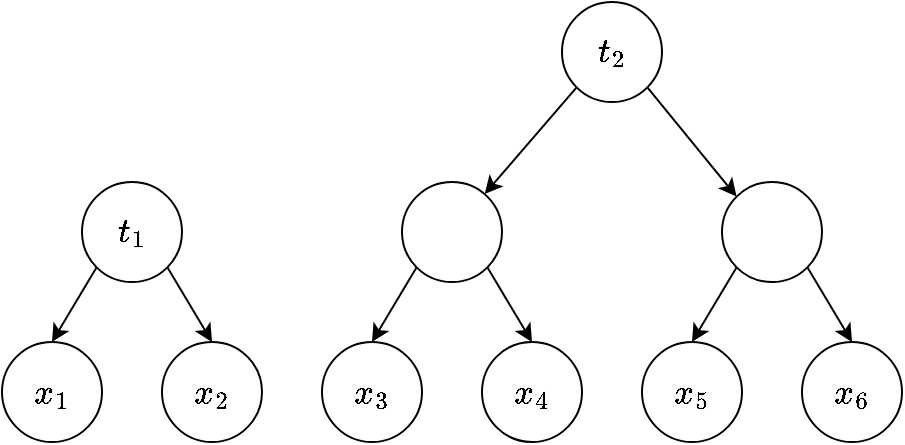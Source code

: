 <mxfile version="20.3.0" type="device" pages="8"><diagram id="Wx4YkQrOtqsX_eGSpNlv" name="list of binary trees"><mxGraphModel dx="1159" dy="784" grid="1" gridSize="10" guides="1" tooltips="1" connect="1" arrows="1" fold="1" page="1" pageScale="1" pageWidth="850" pageHeight="1100" math="1" shadow="0"><root><mxCell id="0"/><mxCell id="1" parent="0"/><mxCell id="wNknfQXfMpDQp4eMUoft-4" style="rounded=0;orthogonalLoop=1;jettySize=auto;html=1;exitX=0;exitY=1;exitDx=0;exitDy=0;entryX=0.5;entryY=0;entryDx=0;entryDy=0;fontFamily=Times New Roman;fontSize=17;" edge="1" parent="1" source="wNknfQXfMpDQp4eMUoft-1" target="wNknfQXfMpDQp4eMUoft-2"><mxGeometry relative="1" as="geometry"/></mxCell><mxCell id="wNknfQXfMpDQp4eMUoft-5" style="edgeStyle=none;rounded=0;orthogonalLoop=1;jettySize=auto;html=1;exitX=1;exitY=1;exitDx=0;exitDy=0;entryX=0.5;entryY=0;entryDx=0;entryDy=0;fontFamily=Times New Roman;fontSize=17;" edge="1" parent="1" source="wNknfQXfMpDQp4eMUoft-1" target="wNknfQXfMpDQp4eMUoft-3"><mxGeometry relative="1" as="geometry"/></mxCell><mxCell id="wNknfQXfMpDQp4eMUoft-1" value="`t_1`" style="ellipse;whiteSpace=wrap;html=1;aspect=fixed;fontFamily=Times New Roman;fontSize=17;" vertex="1" parent="1"><mxGeometry x="180" y="240" width="50" height="50" as="geometry"/></mxCell><mxCell id="wNknfQXfMpDQp4eMUoft-2" value="`x_1`" style="ellipse;whiteSpace=wrap;html=1;aspect=fixed;fontFamily=Times New Roman;fontSize=17;" vertex="1" parent="1"><mxGeometry x="140" y="320" width="50" height="50" as="geometry"/></mxCell><mxCell id="wNknfQXfMpDQp4eMUoft-3" value="`x_2`" style="ellipse;whiteSpace=wrap;html=1;aspect=fixed;fontFamily=Times New Roman;fontSize=17;" vertex="1" parent="1"><mxGeometry x="220" y="320" width="50" height="50" as="geometry"/></mxCell><mxCell id="wNknfQXfMpDQp4eMUoft-6" style="rounded=0;orthogonalLoop=1;jettySize=auto;html=1;exitX=0;exitY=1;exitDx=0;exitDy=0;entryX=0.5;entryY=0;entryDx=0;entryDy=0;fontFamily=Times New Roman;fontSize=17;" edge="1" source="wNknfQXfMpDQp4eMUoft-8" target="wNknfQXfMpDQp4eMUoft-9" parent="1"><mxGeometry relative="1" as="geometry"/></mxCell><mxCell id="wNknfQXfMpDQp4eMUoft-7" style="edgeStyle=none;rounded=0;orthogonalLoop=1;jettySize=auto;html=1;exitX=1;exitY=1;exitDx=0;exitDy=0;entryX=0.5;entryY=0;entryDx=0;entryDy=0;fontFamily=Times New Roman;fontSize=17;" edge="1" source="wNknfQXfMpDQp4eMUoft-8" target="wNknfQXfMpDQp4eMUoft-10" parent="1"><mxGeometry relative="1" as="geometry"/></mxCell><mxCell id="wNknfQXfMpDQp4eMUoft-8" value="" style="ellipse;whiteSpace=wrap;html=1;aspect=fixed;fontFamily=Times New Roman;fontSize=17;" vertex="1" parent="1"><mxGeometry x="340" y="240" width="50" height="50" as="geometry"/></mxCell><mxCell id="wNknfQXfMpDQp4eMUoft-9" value="`x_3`" style="ellipse;whiteSpace=wrap;html=1;aspect=fixed;fontFamily=Times New Roman;fontSize=17;" vertex="1" parent="1"><mxGeometry x="300" y="320" width="50" height="50" as="geometry"/></mxCell><mxCell id="wNknfQXfMpDQp4eMUoft-10" value="`x_4`" style="ellipse;whiteSpace=wrap;html=1;aspect=fixed;fontFamily=Times New Roman;fontSize=17;" vertex="1" parent="1"><mxGeometry x="380" y="320" width="50" height="50" as="geometry"/></mxCell><mxCell id="wNknfQXfMpDQp4eMUoft-11" style="rounded=0;orthogonalLoop=1;jettySize=auto;html=1;exitX=0;exitY=1;exitDx=0;exitDy=0;entryX=0.5;entryY=0;entryDx=0;entryDy=0;fontFamily=Times New Roman;fontSize=17;" edge="1" source="wNknfQXfMpDQp4eMUoft-13" target="wNknfQXfMpDQp4eMUoft-14" parent="1"><mxGeometry relative="1" as="geometry"/></mxCell><mxCell id="wNknfQXfMpDQp4eMUoft-12" style="edgeStyle=none;rounded=0;orthogonalLoop=1;jettySize=auto;html=1;exitX=1;exitY=1;exitDx=0;exitDy=0;entryX=0.5;entryY=0;entryDx=0;entryDy=0;fontFamily=Times New Roman;fontSize=17;" edge="1" source="wNknfQXfMpDQp4eMUoft-13" target="wNknfQXfMpDQp4eMUoft-15" parent="1"><mxGeometry relative="1" as="geometry"/></mxCell><mxCell id="wNknfQXfMpDQp4eMUoft-13" value="" style="ellipse;whiteSpace=wrap;html=1;aspect=fixed;fontFamily=Times New Roman;fontSize=17;" vertex="1" parent="1"><mxGeometry x="500" y="240" width="50" height="50" as="geometry"/></mxCell><mxCell id="wNknfQXfMpDQp4eMUoft-14" value="`x_5`" style="ellipse;whiteSpace=wrap;html=1;aspect=fixed;fontFamily=Times New Roman;fontSize=17;" vertex="1" parent="1"><mxGeometry x="460" y="320" width="50" height="50" as="geometry"/></mxCell><mxCell id="wNknfQXfMpDQp4eMUoft-15" value="`x_6`" style="ellipse;whiteSpace=wrap;html=1;aspect=fixed;fontFamily=Times New Roman;fontSize=17;" vertex="1" parent="1"><mxGeometry x="540" y="320" width="50" height="50" as="geometry"/></mxCell><mxCell id="wNknfQXfMpDQp4eMUoft-17" style="edgeStyle=none;rounded=0;orthogonalLoop=1;jettySize=auto;html=1;exitX=0;exitY=1;exitDx=0;exitDy=0;fontFamily=Times New Roman;fontSize=17;" edge="1" parent="1" source="wNknfQXfMpDQp4eMUoft-16" target="wNknfQXfMpDQp4eMUoft-8"><mxGeometry relative="1" as="geometry"/></mxCell><mxCell id="wNknfQXfMpDQp4eMUoft-18" style="edgeStyle=none;rounded=0;orthogonalLoop=1;jettySize=auto;html=1;exitX=1;exitY=1;exitDx=0;exitDy=0;entryX=0;entryY=0;entryDx=0;entryDy=0;fontFamily=Times New Roman;fontSize=17;" edge="1" parent="1" source="wNknfQXfMpDQp4eMUoft-16" target="wNknfQXfMpDQp4eMUoft-13"><mxGeometry relative="1" as="geometry"/></mxCell><mxCell id="wNknfQXfMpDQp4eMUoft-16" value="`t_2`" style="ellipse;whiteSpace=wrap;html=1;aspect=fixed;fontFamily=Times New Roman;fontSize=17;" vertex="1" parent="1"><mxGeometry x="420" y="150" width="50" height="50" as="geometry"/></mxCell></root></mxGraphModel></diagram><diagram name="bralist add" id="_agSh6j62c_-OcVZ3mn_"><mxGraphModel dx="1159" dy="784" grid="1" gridSize="10" guides="1" tooltips="1" connect="1" arrows="1" fold="1" page="1" pageScale="1" pageWidth="850" pageHeight="1100" math="1" shadow="0"><root><mxCell id="4gdsQeyCWLUxbPoMDBXh-0"/><mxCell id="4gdsQeyCWLUxbPoMDBXh-1" parent="4gdsQeyCWLUxbPoMDBXh-0"/><mxCell id="4gdsQeyCWLUxbPoMDBXh-2" style="rounded=0;orthogonalLoop=1;jettySize=auto;html=1;exitX=0;exitY=1;exitDx=0;exitDy=0;entryX=0.5;entryY=0;entryDx=0;entryDy=0;fontFamily=Times New Roman;fontSize=17;" edge="1" parent="4gdsQeyCWLUxbPoMDBXh-1" source="4gdsQeyCWLUxbPoMDBXh-4" target="4gdsQeyCWLUxbPoMDBXh-5"><mxGeometry relative="1" as="geometry"/></mxCell><mxCell id="4gdsQeyCWLUxbPoMDBXh-3" style="edgeStyle=none;rounded=0;orthogonalLoop=1;jettySize=auto;html=1;exitX=1;exitY=1;exitDx=0;exitDy=0;entryX=0.5;entryY=0;entryDx=0;entryDy=0;fontFamily=Times New Roman;fontSize=17;" edge="1" parent="4gdsQeyCWLUxbPoMDBXh-1" source="4gdsQeyCWLUxbPoMDBXh-4" target="4gdsQeyCWLUxbPoMDBXh-6"><mxGeometry relative="1" as="geometry"/></mxCell><mxCell id="4gdsQeyCWLUxbPoMDBXh-4" value="`t_1`" style="ellipse;whiteSpace=wrap;html=1;aspect=fixed;fontFamily=Times New Roman;fontSize=17;" vertex="1" parent="4gdsQeyCWLUxbPoMDBXh-1"><mxGeometry x="166" y="240" width="50" height="50" as="geometry"/></mxCell><mxCell id="4gdsQeyCWLUxbPoMDBXh-5" value="`x_2`" style="ellipse;whiteSpace=wrap;html=1;aspect=fixed;fontFamily=Times New Roman;fontSize=17;" vertex="1" parent="4gdsQeyCWLUxbPoMDBXh-1"><mxGeometry x="130" y="320" width="50" height="50" as="geometry"/></mxCell><mxCell id="4gdsQeyCWLUxbPoMDBXh-6" value="`x_1`" style="ellipse;whiteSpace=wrap;html=1;aspect=fixed;fontFamily=Times New Roman;fontSize=17;" vertex="1" parent="4gdsQeyCWLUxbPoMDBXh-1"><mxGeometry x="202" y="320" width="50" height="50" as="geometry"/></mxCell><mxCell id="4gdsQeyCWLUxbPoMDBXh-7" style="rounded=0;orthogonalLoop=1;jettySize=auto;html=1;exitX=0;exitY=1;exitDx=0;exitDy=0;entryX=0.5;entryY=0;entryDx=0;entryDy=0;fontFamily=Times New Roman;fontSize=17;" edge="1" parent="4gdsQeyCWLUxbPoMDBXh-1" source="4gdsQeyCWLUxbPoMDBXh-9" target="4gdsQeyCWLUxbPoMDBXh-10"><mxGeometry relative="1" as="geometry"/></mxCell><mxCell id="4gdsQeyCWLUxbPoMDBXh-8" style="edgeStyle=none;rounded=0;orthogonalLoop=1;jettySize=auto;html=1;exitX=1;exitY=1;exitDx=0;exitDy=0;entryX=0.5;entryY=0;entryDx=0;entryDy=0;fontFamily=Times New Roman;fontSize=17;" edge="1" parent="4gdsQeyCWLUxbPoMDBXh-1" source="4gdsQeyCWLUxbPoMDBXh-9" target="4gdsQeyCWLUxbPoMDBXh-11"><mxGeometry relative="1" as="geometry"/></mxCell><mxCell id="4gdsQeyCWLUxbPoMDBXh-9" value="" style="ellipse;whiteSpace=wrap;html=1;aspect=fixed;fontFamily=Times New Roman;fontSize=17;" vertex="1" parent="4gdsQeyCWLUxbPoMDBXh-1"><mxGeometry x="604" y="240" width="50" height="50" as="geometry"/></mxCell><mxCell id="4gdsQeyCWLUxbPoMDBXh-10" value="`x_4`" style="ellipse;whiteSpace=wrap;html=1;aspect=fixed;fontFamily=Times New Roman;fontSize=17;" vertex="1" parent="4gdsQeyCWLUxbPoMDBXh-1"><mxGeometry x="570" y="320" width="50" height="50" as="geometry"/></mxCell><mxCell id="4gdsQeyCWLUxbPoMDBXh-11" value="`x_3`" style="ellipse;whiteSpace=wrap;html=1;aspect=fixed;fontFamily=Times New Roman;fontSize=17;" vertex="1" parent="4gdsQeyCWLUxbPoMDBXh-1"><mxGeometry x="640" y="320" width="50" height="50" as="geometry"/></mxCell><mxCell id="4gdsQeyCWLUxbPoMDBXh-12" style="rounded=0;orthogonalLoop=1;jettySize=auto;html=1;exitX=0;exitY=1;exitDx=0;exitDy=0;entryX=0.5;entryY=0;entryDx=0;entryDy=0;fontFamily=Times New Roman;fontSize=17;" edge="1" parent="4gdsQeyCWLUxbPoMDBXh-1" source="4gdsQeyCWLUxbPoMDBXh-14" target="4gdsQeyCWLUxbPoMDBXh-15"><mxGeometry relative="1" as="geometry"/></mxCell><mxCell id="4gdsQeyCWLUxbPoMDBXh-13" style="edgeStyle=none;rounded=0;orthogonalLoop=1;jettySize=auto;html=1;exitX=1;exitY=1;exitDx=0;exitDy=0;entryX=0.5;entryY=0;entryDx=0;entryDy=0;fontFamily=Times New Roman;fontSize=17;" edge="1" parent="4gdsQeyCWLUxbPoMDBXh-1" source="4gdsQeyCWLUxbPoMDBXh-14" target="4gdsQeyCWLUxbPoMDBXh-16"><mxGeometry relative="1" as="geometry"/></mxCell><mxCell id="4gdsQeyCWLUxbPoMDBXh-14" value="" style="ellipse;whiteSpace=wrap;html=1;aspect=fixed;fontFamily=Times New Roman;fontSize=17;" vertex="1" parent="4gdsQeyCWLUxbPoMDBXh-1"><mxGeometry x="743" y="240" width="50" height="50" as="geometry"/></mxCell><mxCell id="4gdsQeyCWLUxbPoMDBXh-15" value="`x_2`" style="ellipse;whiteSpace=wrap;html=1;aspect=fixed;fontFamily=Times New Roman;fontSize=17;" vertex="1" parent="4gdsQeyCWLUxbPoMDBXh-1"><mxGeometry x="710" y="320" width="50" height="50" as="geometry"/></mxCell><mxCell id="4gdsQeyCWLUxbPoMDBXh-16" value="`x_1`" style="ellipse;whiteSpace=wrap;html=1;aspect=fixed;fontFamily=Times New Roman;fontSize=17;" vertex="1" parent="4gdsQeyCWLUxbPoMDBXh-1"><mxGeometry x="780" y="320" width="50" height="50" as="geometry"/></mxCell><mxCell id="4gdsQeyCWLUxbPoMDBXh-17" style="edgeStyle=none;rounded=0;orthogonalLoop=1;jettySize=auto;html=1;exitX=0;exitY=1;exitDx=0;exitDy=0;fontFamily=Times New Roman;fontSize=17;" edge="1" parent="4gdsQeyCWLUxbPoMDBXh-1" source="4gdsQeyCWLUxbPoMDBXh-19" target="4gdsQeyCWLUxbPoMDBXh-9"><mxGeometry relative="1" as="geometry"/></mxCell><mxCell id="4gdsQeyCWLUxbPoMDBXh-18" style="edgeStyle=none;rounded=0;orthogonalLoop=1;jettySize=auto;html=1;exitX=1;exitY=1;exitDx=0;exitDy=0;entryX=0;entryY=0;entryDx=0;entryDy=0;fontFamily=Times New Roman;fontSize=17;" edge="1" parent="4gdsQeyCWLUxbPoMDBXh-1" source="4gdsQeyCWLUxbPoMDBXh-19" target="4gdsQeyCWLUxbPoMDBXh-14"><mxGeometry relative="1" as="geometry"/></mxCell><mxCell id="4gdsQeyCWLUxbPoMDBXh-19" value="`t_2`" style="ellipse;whiteSpace=wrap;html=1;aspect=fixed;fontFamily=Times New Roman;fontSize=17;" vertex="1" parent="4gdsQeyCWLUxbPoMDBXh-1"><mxGeometry x="672" y="150" width="50" height="50" as="geometry"/></mxCell><mxCell id="Rryf_m84a9PEZuCalgcF-0" value="`x_1`" style="ellipse;whiteSpace=wrap;html=1;aspect=fixed;fontFamily=Times New Roman;fontSize=17;" vertex="1" parent="4gdsQeyCWLUxbPoMDBXh-1"><mxGeometry x="25" y="320" width="50" height="50" as="geometry"/></mxCell><mxCell id="Rryf_m84a9PEZuCalgcF-1" value="`(a)`" style="text;html=1;strokeColor=none;fillColor=none;align=center;verticalAlign=middle;whiteSpace=wrap;rounded=0;fontFamily=Times New Roman;fontSize=17;" vertex="1" parent="4gdsQeyCWLUxbPoMDBXh-1"><mxGeometry x="15" y="400" width="60" height="30" as="geometry"/></mxCell><mxCell id="Rryf_m84a9PEZuCalgcF-2" value="`(b)`" style="text;html=1;strokeColor=none;fillColor=none;align=center;verticalAlign=middle;whiteSpace=wrap;rounded=0;fontFamily=Times New Roman;fontSize=17;" vertex="1" parent="4gdsQeyCWLUxbPoMDBXh-1"><mxGeometry x="160" y="400" width="60" height="30" as="geometry"/></mxCell><mxCell id="Rryf_m84a9PEZuCalgcF-3" style="rounded=0;orthogonalLoop=1;jettySize=auto;html=1;exitX=0;exitY=1;exitDx=0;exitDy=0;entryX=0.5;entryY=0;entryDx=0;entryDy=0;fontFamily=Times New Roman;fontSize=17;" edge="1" source="Rryf_m84a9PEZuCalgcF-5" target="Rryf_m84a9PEZuCalgcF-6" parent="4gdsQeyCWLUxbPoMDBXh-1"><mxGeometry relative="1" as="geometry"/></mxCell><mxCell id="Rryf_m84a9PEZuCalgcF-4" style="edgeStyle=none;rounded=0;orthogonalLoop=1;jettySize=auto;html=1;exitX=1;exitY=1;exitDx=0;exitDy=0;entryX=0.5;entryY=0;entryDx=0;entryDy=0;fontFamily=Times New Roman;fontSize=17;" edge="1" source="Rryf_m84a9PEZuCalgcF-5" target="Rryf_m84a9PEZuCalgcF-7" parent="4gdsQeyCWLUxbPoMDBXh-1"><mxGeometry relative="1" as="geometry"/></mxCell><mxCell id="Rryf_m84a9PEZuCalgcF-5" value="`t_1`" style="ellipse;whiteSpace=wrap;html=1;aspect=fixed;fontFamily=Times New Roman;fontSize=17;" vertex="1" parent="4gdsQeyCWLUxbPoMDBXh-1"><mxGeometry x="414" y="240" width="50" height="50" as="geometry"/></mxCell><mxCell id="Rryf_m84a9PEZuCalgcF-6" value="`x_2`" style="ellipse;whiteSpace=wrap;html=1;aspect=fixed;fontFamily=Times New Roman;fontSize=17;" vertex="1" parent="4gdsQeyCWLUxbPoMDBXh-1"><mxGeometry x="380" y="320" width="50" height="50" as="geometry"/></mxCell><mxCell id="Rryf_m84a9PEZuCalgcF-7" value="`x_1`" style="ellipse;whiteSpace=wrap;html=1;aspect=fixed;fontFamily=Times New Roman;fontSize=17;" vertex="1" parent="4gdsQeyCWLUxbPoMDBXh-1"><mxGeometry x="450" y="320" width="50" height="50" as="geometry"/></mxCell><mxCell id="Rryf_m84a9PEZuCalgcF-8" value="`(c)`" style="text;html=1;strokeColor=none;fillColor=none;align=center;verticalAlign=middle;whiteSpace=wrap;rounded=0;fontFamily=Times New Roman;fontSize=17;" vertex="1" parent="4gdsQeyCWLUxbPoMDBXh-1"><mxGeometry x="380" y="400" width="60" height="30" as="geometry"/></mxCell><mxCell id="Rryf_m84a9PEZuCalgcF-9" value="`x_3`" style="ellipse;whiteSpace=wrap;html=1;aspect=fixed;fontFamily=Times New Roman;fontSize=17;" vertex="1" parent="4gdsQeyCWLUxbPoMDBXh-1"><mxGeometry x="310" y="320" width="50" height="50" as="geometry"/></mxCell><mxCell id="Rryf_m84a9PEZuCalgcF-10" value="`(d)`" style="text;html=1;strokeColor=none;fillColor=none;align=center;verticalAlign=middle;whiteSpace=wrap;rounded=0;fontFamily=Times New Roman;fontSize=17;" vertex="1" parent="4gdsQeyCWLUxbPoMDBXh-1"><mxGeometry x="670" y="400" width="60" height="30" as="geometry"/></mxCell><mxCell id="Rryf_m84a9PEZuCalgcF-11" style="rounded=0;orthogonalLoop=1;jettySize=auto;html=1;exitX=0;exitY=1;exitDx=0;exitDy=0;entryX=0.5;entryY=0;entryDx=0;entryDy=0;fontFamily=Times New Roman;fontSize=17;" edge="1" source="Rryf_m84a9PEZuCalgcF-13" target="Rryf_m84a9PEZuCalgcF-14" parent="4gdsQeyCWLUxbPoMDBXh-1"><mxGeometry relative="1" as="geometry"/></mxCell><mxCell id="Rryf_m84a9PEZuCalgcF-12" style="edgeStyle=none;rounded=0;orthogonalLoop=1;jettySize=auto;html=1;exitX=1;exitY=1;exitDx=0;exitDy=0;entryX=0.5;entryY=0;entryDx=0;entryDy=0;fontFamily=Times New Roman;fontSize=17;" edge="1" source="Rryf_m84a9PEZuCalgcF-13" target="Rryf_m84a9PEZuCalgcF-15" parent="4gdsQeyCWLUxbPoMDBXh-1"><mxGeometry relative="1" as="geometry"/></mxCell><mxCell id="Rryf_m84a9PEZuCalgcF-13" value="" style="ellipse;whiteSpace=wrap;html=1;aspect=fixed;fontFamily=Times New Roman;fontSize=17;" vertex="1" parent="4gdsQeyCWLUxbPoMDBXh-1"><mxGeometry x="134" y="550" width="50" height="50" as="geometry"/></mxCell><mxCell id="Rryf_m84a9PEZuCalgcF-14" value="`x_4`" style="ellipse;whiteSpace=wrap;html=1;aspect=fixed;fontFamily=Times New Roman;fontSize=17;" vertex="1" parent="4gdsQeyCWLUxbPoMDBXh-1"><mxGeometry x="100" y="630" width="50" height="50" as="geometry"/></mxCell><mxCell id="Rryf_m84a9PEZuCalgcF-15" value="`x_3`" style="ellipse;whiteSpace=wrap;html=1;aspect=fixed;fontFamily=Times New Roman;fontSize=17;" vertex="1" parent="4gdsQeyCWLUxbPoMDBXh-1"><mxGeometry x="170" y="630" width="50" height="50" as="geometry"/></mxCell><mxCell id="Rryf_m84a9PEZuCalgcF-16" style="rounded=0;orthogonalLoop=1;jettySize=auto;html=1;exitX=0;exitY=1;exitDx=0;exitDy=0;entryX=0.5;entryY=0;entryDx=0;entryDy=0;fontFamily=Times New Roman;fontSize=17;" edge="1" source="Rryf_m84a9PEZuCalgcF-18" target="Rryf_m84a9PEZuCalgcF-19" parent="4gdsQeyCWLUxbPoMDBXh-1"><mxGeometry relative="1" as="geometry"/></mxCell><mxCell id="Rryf_m84a9PEZuCalgcF-17" style="edgeStyle=none;rounded=0;orthogonalLoop=1;jettySize=auto;html=1;exitX=1;exitY=1;exitDx=0;exitDy=0;entryX=0.5;entryY=0;entryDx=0;entryDy=0;fontFamily=Times New Roman;fontSize=17;" edge="1" source="Rryf_m84a9PEZuCalgcF-18" target="Rryf_m84a9PEZuCalgcF-20" parent="4gdsQeyCWLUxbPoMDBXh-1"><mxGeometry relative="1" as="geometry"/></mxCell><mxCell id="Rryf_m84a9PEZuCalgcF-18" value="" style="ellipse;whiteSpace=wrap;html=1;aspect=fixed;fontFamily=Times New Roman;fontSize=17;" vertex="1" parent="4gdsQeyCWLUxbPoMDBXh-1"><mxGeometry x="273" y="550" width="50" height="50" as="geometry"/></mxCell><mxCell id="Rryf_m84a9PEZuCalgcF-19" value="`x_2`" style="ellipse;whiteSpace=wrap;html=1;aspect=fixed;fontFamily=Times New Roman;fontSize=17;" vertex="1" parent="4gdsQeyCWLUxbPoMDBXh-1"><mxGeometry x="240" y="630" width="50" height="50" as="geometry"/></mxCell><mxCell id="Rryf_m84a9PEZuCalgcF-20" value="`x_1`" style="ellipse;whiteSpace=wrap;html=1;aspect=fixed;fontFamily=Times New Roman;fontSize=17;" vertex="1" parent="4gdsQeyCWLUxbPoMDBXh-1"><mxGeometry x="310" y="630" width="50" height="50" as="geometry"/></mxCell><mxCell id="Rryf_m84a9PEZuCalgcF-21" style="edgeStyle=none;rounded=0;orthogonalLoop=1;jettySize=auto;html=1;exitX=0;exitY=1;exitDx=0;exitDy=0;fontFamily=Times New Roman;fontSize=17;" edge="1" source="Rryf_m84a9PEZuCalgcF-23" target="Rryf_m84a9PEZuCalgcF-13" parent="4gdsQeyCWLUxbPoMDBXh-1"><mxGeometry relative="1" as="geometry"/></mxCell><mxCell id="Rryf_m84a9PEZuCalgcF-22" style="edgeStyle=none;rounded=0;orthogonalLoop=1;jettySize=auto;html=1;exitX=1;exitY=1;exitDx=0;exitDy=0;entryX=0;entryY=0;entryDx=0;entryDy=0;fontFamily=Times New Roman;fontSize=17;" edge="1" source="Rryf_m84a9PEZuCalgcF-23" target="Rryf_m84a9PEZuCalgcF-18" parent="4gdsQeyCWLUxbPoMDBXh-1"><mxGeometry relative="1" as="geometry"/></mxCell><mxCell id="Rryf_m84a9PEZuCalgcF-23" value="`t_2`" style="ellipse;whiteSpace=wrap;html=1;aspect=fixed;fontFamily=Times New Roman;fontSize=17;" vertex="1" parent="4gdsQeyCWLUxbPoMDBXh-1"><mxGeometry x="202" y="460" width="50" height="50" as="geometry"/></mxCell><mxCell id="Rryf_m84a9PEZuCalgcF-24" value="`(e)`" style="text;html=1;strokeColor=none;fillColor=none;align=center;verticalAlign=middle;whiteSpace=wrap;rounded=0;fontFamily=Times New Roman;fontSize=17;" vertex="1" parent="4gdsQeyCWLUxbPoMDBXh-1"><mxGeometry x="161" y="710" width="60" height="30" as="geometry"/></mxCell><mxCell id="Rryf_m84a9PEZuCalgcF-25" value="`x_5`" style="ellipse;whiteSpace=wrap;html=1;aspect=fixed;fontFamily=Times New Roman;fontSize=17;" vertex="1" parent="4gdsQeyCWLUxbPoMDBXh-1"><mxGeometry x="35" y="630" width="50" height="50" as="geometry"/></mxCell><mxCell id="Rryf_m84a9PEZuCalgcF-26" style="rounded=0;orthogonalLoop=1;jettySize=auto;html=1;exitX=0;exitY=1;exitDx=0;exitDy=0;entryX=0.5;entryY=0;entryDx=0;entryDy=0;fontFamily=Times New Roman;fontSize=17;" edge="1" source="Rryf_m84a9PEZuCalgcF-28" target="Rryf_m84a9PEZuCalgcF-29" parent="4gdsQeyCWLUxbPoMDBXh-1"><mxGeometry relative="1" as="geometry"/></mxCell><mxCell id="Rryf_m84a9PEZuCalgcF-27" style="edgeStyle=none;rounded=0;orthogonalLoop=1;jettySize=auto;html=1;exitX=1;exitY=1;exitDx=0;exitDy=0;entryX=0.5;entryY=0;entryDx=0;entryDy=0;fontFamily=Times New Roman;fontSize=17;" edge="1" source="Rryf_m84a9PEZuCalgcF-28" target="Rryf_m84a9PEZuCalgcF-30" parent="4gdsQeyCWLUxbPoMDBXh-1"><mxGeometry relative="1" as="geometry"/></mxCell><mxCell id="Rryf_m84a9PEZuCalgcF-28" value="" style="ellipse;whiteSpace=wrap;html=1;aspect=fixed;fontFamily=Times New Roman;fontSize=17;" vertex="1" parent="4gdsQeyCWLUxbPoMDBXh-1"><mxGeometry x="594" y="550" width="50" height="50" as="geometry"/></mxCell><mxCell id="Rryf_m84a9PEZuCalgcF-29" value="`x_4`" style="ellipse;whiteSpace=wrap;html=1;aspect=fixed;fontFamily=Times New Roman;fontSize=17;" vertex="1" parent="4gdsQeyCWLUxbPoMDBXh-1"><mxGeometry x="560" y="630" width="50" height="50" as="geometry"/></mxCell><mxCell id="Rryf_m84a9PEZuCalgcF-30" value="`x_3`" style="ellipse;whiteSpace=wrap;html=1;aspect=fixed;fontFamily=Times New Roman;fontSize=17;" vertex="1" parent="4gdsQeyCWLUxbPoMDBXh-1"><mxGeometry x="630" y="630" width="50" height="50" as="geometry"/></mxCell><mxCell id="Rryf_m84a9PEZuCalgcF-31" style="rounded=0;orthogonalLoop=1;jettySize=auto;html=1;exitX=0;exitY=1;exitDx=0;exitDy=0;entryX=0.5;entryY=0;entryDx=0;entryDy=0;fontFamily=Times New Roman;fontSize=17;" edge="1" source="Rryf_m84a9PEZuCalgcF-33" target="Rryf_m84a9PEZuCalgcF-34" parent="4gdsQeyCWLUxbPoMDBXh-1"><mxGeometry relative="1" as="geometry"/></mxCell><mxCell id="Rryf_m84a9PEZuCalgcF-32" style="edgeStyle=none;rounded=0;orthogonalLoop=1;jettySize=auto;html=1;exitX=1;exitY=1;exitDx=0;exitDy=0;entryX=0.5;entryY=0;entryDx=0;entryDy=0;fontFamily=Times New Roman;fontSize=17;" edge="1" source="Rryf_m84a9PEZuCalgcF-33" target="Rryf_m84a9PEZuCalgcF-35" parent="4gdsQeyCWLUxbPoMDBXh-1"><mxGeometry relative="1" as="geometry"/></mxCell><mxCell id="Rryf_m84a9PEZuCalgcF-33" value="" style="ellipse;whiteSpace=wrap;html=1;aspect=fixed;fontFamily=Times New Roman;fontSize=17;" vertex="1" parent="4gdsQeyCWLUxbPoMDBXh-1"><mxGeometry x="733" y="550" width="50" height="50" as="geometry"/></mxCell><mxCell id="Rryf_m84a9PEZuCalgcF-34" value="`x_2`" style="ellipse;whiteSpace=wrap;html=1;aspect=fixed;fontFamily=Times New Roman;fontSize=17;" vertex="1" parent="4gdsQeyCWLUxbPoMDBXh-1"><mxGeometry x="700" y="630" width="50" height="50" as="geometry"/></mxCell><mxCell id="Rryf_m84a9PEZuCalgcF-35" value="`x_1`" style="ellipse;whiteSpace=wrap;html=1;aspect=fixed;fontFamily=Times New Roman;fontSize=17;" vertex="1" parent="4gdsQeyCWLUxbPoMDBXh-1"><mxGeometry x="770" y="630" width="50" height="50" as="geometry"/></mxCell><mxCell id="Rryf_m84a9PEZuCalgcF-36" style="edgeStyle=none;rounded=0;orthogonalLoop=1;jettySize=auto;html=1;exitX=0;exitY=1;exitDx=0;exitDy=0;fontFamily=Times New Roman;fontSize=17;" edge="1" source="Rryf_m84a9PEZuCalgcF-38" target="Rryf_m84a9PEZuCalgcF-28" parent="4gdsQeyCWLUxbPoMDBXh-1"><mxGeometry relative="1" as="geometry"/></mxCell><mxCell id="Rryf_m84a9PEZuCalgcF-37" style="edgeStyle=none;rounded=0;orthogonalLoop=1;jettySize=auto;html=1;exitX=1;exitY=1;exitDx=0;exitDy=0;entryX=0;entryY=0;entryDx=0;entryDy=0;fontFamily=Times New Roman;fontSize=17;" edge="1" source="Rryf_m84a9PEZuCalgcF-38" target="Rryf_m84a9PEZuCalgcF-33" parent="4gdsQeyCWLUxbPoMDBXh-1"><mxGeometry relative="1" as="geometry"/></mxCell><mxCell id="Rryf_m84a9PEZuCalgcF-38" value="`t_2`" style="ellipse;whiteSpace=wrap;html=1;aspect=fixed;fontFamily=Times New Roman;fontSize=17;" vertex="1" parent="4gdsQeyCWLUxbPoMDBXh-1"><mxGeometry x="662" y="460" width="50" height="50" as="geometry"/></mxCell><mxCell id="Rryf_m84a9PEZuCalgcF-39" value="`(f)`" style="text;html=1;strokeColor=none;fillColor=none;align=center;verticalAlign=middle;whiteSpace=wrap;rounded=0;fontFamily=Times New Roman;fontSize=17;" vertex="1" parent="4gdsQeyCWLUxbPoMDBXh-1"><mxGeometry x="589" y="710" width="60" height="30" as="geometry"/></mxCell><mxCell id="Rryf_m84a9PEZuCalgcF-41" style="rounded=0;orthogonalLoop=1;jettySize=auto;html=1;exitX=0;exitY=1;exitDx=0;exitDy=0;entryX=0.5;entryY=0;entryDx=0;entryDy=0;fontFamily=Times New Roman;fontSize=17;" edge="1" source="Rryf_m84a9PEZuCalgcF-43" target="Rryf_m84a9PEZuCalgcF-44" parent="4gdsQeyCWLUxbPoMDBXh-1"><mxGeometry relative="1" as="geometry"/></mxCell><mxCell id="Rryf_m84a9PEZuCalgcF-42" style="edgeStyle=none;rounded=0;orthogonalLoop=1;jettySize=auto;html=1;exitX=1;exitY=1;exitDx=0;exitDy=0;entryX=0.5;entryY=0;entryDx=0;entryDy=0;fontFamily=Times New Roman;fontSize=17;" edge="1" source="Rryf_m84a9PEZuCalgcF-43" target="Rryf_m84a9PEZuCalgcF-45" parent="4gdsQeyCWLUxbPoMDBXh-1"><mxGeometry relative="1" as="geometry"/></mxCell><mxCell id="Rryf_m84a9PEZuCalgcF-43" value="`t_1`" style="ellipse;whiteSpace=wrap;html=1;aspect=fixed;fontFamily=Times New Roman;fontSize=17;" vertex="1" parent="4gdsQeyCWLUxbPoMDBXh-1"><mxGeometry x="461" y="550" width="50" height="50" as="geometry"/></mxCell><mxCell id="Rryf_m84a9PEZuCalgcF-44" value="`x_6`" style="ellipse;whiteSpace=wrap;html=1;aspect=fixed;fontFamily=Times New Roman;fontSize=17;" vertex="1" parent="4gdsQeyCWLUxbPoMDBXh-1"><mxGeometry x="425" y="630" width="50" height="50" as="geometry"/></mxCell><mxCell id="Rryf_m84a9PEZuCalgcF-45" value="`x_5`" style="ellipse;whiteSpace=wrap;html=1;aspect=fixed;fontFamily=Times New Roman;fontSize=17;" vertex="1" parent="4gdsQeyCWLUxbPoMDBXh-1"><mxGeometry x="497" y="630" width="50" height="50" as="geometry"/></mxCell></root></mxGraphModel></diagram><diagram name="bralist remove" id="qqKsnYekiqqnG2vTAeYj"><mxGraphModel dx="1159" dy="784" grid="1" gridSize="10" guides="1" tooltips="1" connect="1" arrows="1" fold="1" page="1" pageScale="1" pageWidth="850" pageHeight="1100" math="1" shadow="0"><root><mxCell id="hr858uaW3ipQhJVqzVd_-0"/><mxCell id="hr858uaW3ipQhJVqzVd_-1" parent="hr858uaW3ipQhJVqzVd_-0"/><mxCell id="hr858uaW3ipQhJVqzVd_-7" style="rounded=0;orthogonalLoop=1;jettySize=auto;html=1;exitX=0;exitY=1;exitDx=0;exitDy=0;entryX=0.5;entryY=0;entryDx=0;entryDy=0;fontFamily=Times New Roman;fontSize=17;" edge="1" parent="hr858uaW3ipQhJVqzVd_-1" source="hr858uaW3ipQhJVqzVd_-9" target="hr858uaW3ipQhJVqzVd_-10"><mxGeometry relative="1" as="geometry"/></mxCell><mxCell id="hr858uaW3ipQhJVqzVd_-8" style="edgeStyle=none;rounded=0;orthogonalLoop=1;jettySize=auto;html=1;exitX=1;exitY=1;exitDx=0;exitDy=0;entryX=0.5;entryY=0;entryDx=0;entryDy=0;fontFamily=Times New Roman;fontSize=17;" edge="1" parent="hr858uaW3ipQhJVqzVd_-1" source="hr858uaW3ipQhJVqzVd_-9" target="hr858uaW3ipQhJVqzVd_-11"><mxGeometry relative="1" as="geometry"/></mxCell><mxCell id="hr858uaW3ipQhJVqzVd_-9" value="" style="ellipse;whiteSpace=wrap;html=1;aspect=fixed;fontFamily=Times New Roman;fontSize=17;" vertex="1" parent="hr858uaW3ipQhJVqzVd_-1"><mxGeometry x="396" y="550" width="50" height="50" as="geometry"/></mxCell><mxCell id="hr858uaW3ipQhJVqzVd_-10" value="`x_4`" style="ellipse;whiteSpace=wrap;html=1;aspect=fixed;fontFamily=Times New Roman;fontSize=17;" vertex="1" parent="hr858uaW3ipQhJVqzVd_-1"><mxGeometry x="362" y="630" width="50" height="50" as="geometry"/></mxCell><mxCell id="hr858uaW3ipQhJVqzVd_-11" value="`x_3`" style="ellipse;whiteSpace=wrap;html=1;aspect=fixed;fontFamily=Times New Roman;fontSize=17;" vertex="1" parent="hr858uaW3ipQhJVqzVd_-1"><mxGeometry x="432" y="630" width="50" height="50" as="geometry"/></mxCell><mxCell id="hr858uaW3ipQhJVqzVd_-12" style="rounded=0;orthogonalLoop=1;jettySize=auto;html=1;exitX=0;exitY=1;exitDx=0;exitDy=0;entryX=0.5;entryY=0;entryDx=0;entryDy=0;fontFamily=Times New Roman;fontSize=17;" edge="1" parent="hr858uaW3ipQhJVqzVd_-1" source="hr858uaW3ipQhJVqzVd_-14" target="hr858uaW3ipQhJVqzVd_-15"><mxGeometry relative="1" as="geometry"/></mxCell><mxCell id="hr858uaW3ipQhJVqzVd_-13" style="edgeStyle=none;rounded=0;orthogonalLoop=1;jettySize=auto;html=1;exitX=1;exitY=1;exitDx=0;exitDy=0;entryX=0.5;entryY=0;entryDx=0;entryDy=0;fontFamily=Times New Roman;fontSize=17;" edge="1" parent="hr858uaW3ipQhJVqzVd_-1" source="hr858uaW3ipQhJVqzVd_-14" target="hr858uaW3ipQhJVqzVd_-16"><mxGeometry relative="1" as="geometry"/></mxCell><mxCell id="hr858uaW3ipQhJVqzVd_-14" value="" style="ellipse;whiteSpace=wrap;html=1;aspect=fixed;fontFamily=Times New Roman;fontSize=17;" vertex="1" parent="hr858uaW3ipQhJVqzVd_-1"><mxGeometry x="535" y="550" width="50" height="50" as="geometry"/></mxCell><mxCell id="hr858uaW3ipQhJVqzVd_-15" value="`x_2`" style="ellipse;whiteSpace=wrap;html=1;aspect=fixed;fontFamily=Times New Roman;fontSize=17;" vertex="1" parent="hr858uaW3ipQhJVqzVd_-1"><mxGeometry x="502" y="630" width="50" height="50" as="geometry"/></mxCell><mxCell id="hr858uaW3ipQhJVqzVd_-16" value="`x_1`" style="ellipse;whiteSpace=wrap;html=1;aspect=fixed;fontFamily=Times New Roman;fontSize=17;" vertex="1" parent="hr858uaW3ipQhJVqzVd_-1"><mxGeometry x="572" y="630" width="50" height="50" as="geometry"/></mxCell><mxCell id="hr858uaW3ipQhJVqzVd_-17" style="edgeStyle=none;rounded=0;orthogonalLoop=1;jettySize=auto;html=1;exitX=0;exitY=1;exitDx=0;exitDy=0;fontFamily=Times New Roman;fontSize=17;" edge="1" parent="hr858uaW3ipQhJVqzVd_-1" source="hr858uaW3ipQhJVqzVd_-19" target="hr858uaW3ipQhJVqzVd_-9"><mxGeometry relative="1" as="geometry"/></mxCell><mxCell id="hr858uaW3ipQhJVqzVd_-18" style="edgeStyle=none;rounded=0;orthogonalLoop=1;jettySize=auto;html=1;exitX=1;exitY=1;exitDx=0;exitDy=0;entryX=0;entryY=0;entryDx=0;entryDy=0;fontFamily=Times New Roman;fontSize=17;" edge="1" parent="hr858uaW3ipQhJVqzVd_-1" source="hr858uaW3ipQhJVqzVd_-19" target="hr858uaW3ipQhJVqzVd_-14"><mxGeometry relative="1" as="geometry"/></mxCell><mxCell id="hr858uaW3ipQhJVqzVd_-19" value="`t_2`" style="ellipse;whiteSpace=wrap;html=1;aspect=fixed;fontFamily=Times New Roman;fontSize=17;" vertex="1" parent="hr858uaW3ipQhJVqzVd_-1"><mxGeometry x="464" y="460" width="50" height="50" as="geometry"/></mxCell><mxCell id="hr858uaW3ipQhJVqzVd_-23" style="rounded=0;orthogonalLoop=1;jettySize=auto;html=1;exitX=0;exitY=1;exitDx=0;exitDy=0;entryX=0.5;entryY=0;entryDx=0;entryDy=0;fontFamily=Times New Roman;fontSize=17;" edge="1" parent="hr858uaW3ipQhJVqzVd_-1" source="hr858uaW3ipQhJVqzVd_-25" target="hr858uaW3ipQhJVqzVd_-26"><mxGeometry relative="1" as="geometry"/></mxCell><mxCell id="hr858uaW3ipQhJVqzVd_-24" style="edgeStyle=none;rounded=0;orthogonalLoop=1;jettySize=auto;html=1;exitX=1;exitY=1;exitDx=0;exitDy=0;entryX=0.5;entryY=0;entryDx=0;entryDy=0;fontFamily=Times New Roman;fontSize=17;" edge="1" parent="hr858uaW3ipQhJVqzVd_-1" source="hr858uaW3ipQhJVqzVd_-25" target="hr858uaW3ipQhJVqzVd_-27"><mxGeometry relative="1" as="geometry"/></mxCell><mxCell id="hr858uaW3ipQhJVqzVd_-25" value="`t_1`" style="ellipse;whiteSpace=wrap;html=1;aspect=fixed;fontFamily=Times New Roman;fontSize=17;" vertex="1" parent="hr858uaW3ipQhJVqzVd_-1"><mxGeometry x="760" y="550" width="50" height="50" as="geometry"/></mxCell><mxCell id="hr858uaW3ipQhJVqzVd_-26" value="`x_2`" style="ellipse;whiteSpace=wrap;html=1;aspect=fixed;fontFamily=Times New Roman;fontSize=17;" vertex="1" parent="hr858uaW3ipQhJVqzVd_-1"><mxGeometry x="726" y="630" width="50" height="50" as="geometry"/></mxCell><mxCell id="hr858uaW3ipQhJVqzVd_-27" value="`x_1`" style="ellipse;whiteSpace=wrap;html=1;aspect=fixed;fontFamily=Times New Roman;fontSize=17;" vertex="1" parent="hr858uaW3ipQhJVqzVd_-1"><mxGeometry x="796" y="630" width="50" height="50" as="geometry"/></mxCell><mxCell id="hr858uaW3ipQhJVqzVd_-28" value="`(c)`" style="text;html=1;strokeColor=none;fillColor=none;align=center;verticalAlign=middle;whiteSpace=wrap;rounded=0;fontFamily=Times New Roman;fontSize=17;" vertex="1" parent="hr858uaW3ipQhJVqzVd_-1"><mxGeometry x="726" y="710" width="60" height="30" as="geometry"/></mxCell><mxCell id="hr858uaW3ipQhJVqzVd_-29" value="`x_3`" style="ellipse;whiteSpace=wrap;html=1;aspect=fixed;fontFamily=Times New Roman;fontSize=17;" vertex="1" parent="hr858uaW3ipQhJVqzVd_-1"><mxGeometry x="656" y="630" width="50" height="50" as="geometry"/></mxCell><mxCell id="hr858uaW3ipQhJVqzVd_-30" value="`(b)`" style="text;html=1;strokeColor=none;fillColor=none;align=center;verticalAlign=middle;whiteSpace=wrap;rounded=0;fontFamily=Times New Roman;fontSize=17;" vertex="1" parent="hr858uaW3ipQhJVqzVd_-1"><mxGeometry x="462" y="710" width="60" height="30" as="geometry"/></mxCell><mxCell id="hr858uaW3ipQhJVqzVd_-31" style="rounded=0;orthogonalLoop=1;jettySize=auto;html=1;exitX=0;exitY=1;exitDx=0;exitDy=0;entryX=0.5;entryY=0;entryDx=0;entryDy=0;fontFamily=Times New Roman;fontSize=17;" edge="1" parent="hr858uaW3ipQhJVqzVd_-1" source="hr858uaW3ipQhJVqzVd_-33" target="hr858uaW3ipQhJVqzVd_-34"><mxGeometry relative="1" as="geometry"/></mxCell><mxCell id="hr858uaW3ipQhJVqzVd_-32" style="edgeStyle=none;rounded=0;orthogonalLoop=1;jettySize=auto;html=1;exitX=1;exitY=1;exitDx=0;exitDy=0;entryX=0.5;entryY=0;entryDx=0;entryDy=0;fontFamily=Times New Roman;fontSize=17;" edge="1" parent="hr858uaW3ipQhJVqzVd_-1" source="hr858uaW3ipQhJVqzVd_-33" target="hr858uaW3ipQhJVqzVd_-35"><mxGeometry relative="1" as="geometry"/></mxCell><mxCell id="hr858uaW3ipQhJVqzVd_-33" value="" style="ellipse;whiteSpace=wrap;html=1;aspect=fixed;fontFamily=Times New Roman;fontSize=17;" vertex="1" parent="hr858uaW3ipQhJVqzVd_-1"><mxGeometry x="99" y="550" width="50" height="50" as="geometry"/></mxCell><mxCell id="hr858uaW3ipQhJVqzVd_-34" value="`x_4`" style="ellipse;whiteSpace=wrap;html=1;aspect=fixed;fontFamily=Times New Roman;fontSize=17;" vertex="1" parent="hr858uaW3ipQhJVqzVd_-1"><mxGeometry x="65" y="630" width="50" height="50" as="geometry"/></mxCell><mxCell id="hr858uaW3ipQhJVqzVd_-35" value="`x_3`" style="ellipse;whiteSpace=wrap;html=1;aspect=fixed;fontFamily=Times New Roman;fontSize=17;" vertex="1" parent="hr858uaW3ipQhJVqzVd_-1"><mxGeometry x="135" y="630" width="50" height="50" as="geometry"/></mxCell><mxCell id="hr858uaW3ipQhJVqzVd_-36" style="rounded=0;orthogonalLoop=1;jettySize=auto;html=1;exitX=0;exitY=1;exitDx=0;exitDy=0;entryX=0.5;entryY=0;entryDx=0;entryDy=0;fontFamily=Times New Roman;fontSize=17;" edge="1" parent="hr858uaW3ipQhJVqzVd_-1" source="hr858uaW3ipQhJVqzVd_-38" target="hr858uaW3ipQhJVqzVd_-39"><mxGeometry relative="1" as="geometry"/></mxCell><mxCell id="hr858uaW3ipQhJVqzVd_-37" style="edgeStyle=none;rounded=0;orthogonalLoop=1;jettySize=auto;html=1;exitX=1;exitY=1;exitDx=0;exitDy=0;entryX=0.5;entryY=0;entryDx=0;entryDy=0;fontFamily=Times New Roman;fontSize=17;" edge="1" parent="hr858uaW3ipQhJVqzVd_-1" source="hr858uaW3ipQhJVqzVd_-38" target="hr858uaW3ipQhJVqzVd_-40"><mxGeometry relative="1" as="geometry"/></mxCell><mxCell id="hr858uaW3ipQhJVqzVd_-38" value="" style="ellipse;whiteSpace=wrap;html=1;aspect=fixed;fontFamily=Times New Roman;fontSize=17;" vertex="1" parent="hr858uaW3ipQhJVqzVd_-1"><mxGeometry x="238" y="550" width="50" height="50" as="geometry"/></mxCell><mxCell id="hr858uaW3ipQhJVqzVd_-39" value="`x_2`" style="ellipse;whiteSpace=wrap;html=1;aspect=fixed;fontFamily=Times New Roman;fontSize=17;" vertex="1" parent="hr858uaW3ipQhJVqzVd_-1"><mxGeometry x="205" y="630" width="50" height="50" as="geometry"/></mxCell><mxCell id="hr858uaW3ipQhJVqzVd_-40" value="`x_1`" style="ellipse;whiteSpace=wrap;html=1;aspect=fixed;fontFamily=Times New Roman;fontSize=17;" vertex="1" parent="hr858uaW3ipQhJVqzVd_-1"><mxGeometry x="275" y="630" width="50" height="50" as="geometry"/></mxCell><mxCell id="hr858uaW3ipQhJVqzVd_-41" style="edgeStyle=none;rounded=0;orthogonalLoop=1;jettySize=auto;html=1;exitX=0;exitY=1;exitDx=0;exitDy=0;fontFamily=Times New Roman;fontSize=17;" edge="1" parent="hr858uaW3ipQhJVqzVd_-1" source="hr858uaW3ipQhJVqzVd_-43" target="hr858uaW3ipQhJVqzVd_-33"><mxGeometry relative="1" as="geometry"/></mxCell><mxCell id="hr858uaW3ipQhJVqzVd_-42" style="edgeStyle=none;rounded=0;orthogonalLoop=1;jettySize=auto;html=1;exitX=1;exitY=1;exitDx=0;exitDy=0;entryX=0;entryY=0;entryDx=0;entryDy=0;fontFamily=Times New Roman;fontSize=17;" edge="1" parent="hr858uaW3ipQhJVqzVd_-1" source="hr858uaW3ipQhJVqzVd_-43" target="hr858uaW3ipQhJVqzVd_-38"><mxGeometry relative="1" as="geometry"/></mxCell><mxCell id="hr858uaW3ipQhJVqzVd_-43" value="`t_2`" style="ellipse;whiteSpace=wrap;html=1;aspect=fixed;fontFamily=Times New Roman;fontSize=17;" vertex="1" parent="hr858uaW3ipQhJVqzVd_-1"><mxGeometry x="167" y="460" width="50" height="50" as="geometry"/></mxCell><mxCell id="hr858uaW3ipQhJVqzVd_-44" value="`(a)`" style="text;html=1;strokeColor=none;fillColor=none;align=center;verticalAlign=middle;whiteSpace=wrap;rounded=0;fontFamily=Times New Roman;fontSize=17;" vertex="1" parent="hr858uaW3ipQhJVqzVd_-1"><mxGeometry x="126" y="710" width="60" height="30" as="geometry"/></mxCell><mxCell id="hr858uaW3ipQhJVqzVd_-45" value="`x_5`" style="ellipse;whiteSpace=wrap;html=1;aspect=fixed;fontFamily=Times New Roman;fontSize=17;" vertex="1" parent="hr858uaW3ipQhJVqzVd_-1"><mxGeometry y="630" width="50" height="50" as="geometry"/></mxCell></root></mxGraphModel></diagram><diagram name="bralist index" id="OwLNtjTqQRtfQbS3UjNs"><mxGraphModel dx="1159" dy="784" grid="1" gridSize="10" guides="1" tooltips="1" connect="1" arrows="1" fold="1" page="1" pageScale="1" pageWidth="850" pageHeight="1100" math="1" shadow="0"><root><mxCell id="vPSU2LEX2CRVvElbRj7A-0"/><mxCell id="vPSU2LEX2CRVvElbRj7A-1" parent="vPSU2LEX2CRVvElbRj7A-0"/><mxCell id="vPSU2LEX2CRVvElbRj7A-23" style="rounded=0;orthogonalLoop=1;jettySize=auto;html=1;exitX=0;exitY=1;exitDx=0;exitDy=0;entryX=0.5;entryY=0;entryDx=0;entryDy=0;fontFamily=Times New Roman;fontSize=17;" edge="1" parent="vPSU2LEX2CRVvElbRj7A-1" source="vPSU2LEX2CRVvElbRj7A-25" target="vPSU2LEX2CRVvElbRj7A-26"><mxGeometry relative="1" as="geometry"/></mxCell><mxCell id="vPSU2LEX2CRVvElbRj7A-24" style="edgeStyle=none;rounded=0;orthogonalLoop=1;jettySize=auto;html=1;exitX=1;exitY=1;exitDx=0;exitDy=0;entryX=0.5;entryY=0;entryDx=0;entryDy=0;fontFamily=Times New Roman;fontSize=17;" edge="1" parent="vPSU2LEX2CRVvElbRj7A-1" source="vPSU2LEX2CRVvElbRj7A-25" target="vPSU2LEX2CRVvElbRj7A-27"><mxGeometry relative="1" as="geometry"/></mxCell><mxCell id="vPSU2LEX2CRVvElbRj7A-25" value="$$left(t_2)$$" style="ellipse;whiteSpace=wrap;html=1;aspect=fixed;fontFamily=Times New Roman;fontSize=17;" vertex="1" parent="vPSU2LEX2CRVvElbRj7A-1"><mxGeometry x="155" y="330" width="74" height="74" as="geometry"/></mxCell><mxCell id="vPSU2LEX2CRVvElbRj7A-26" value="`x_4`" style="ellipse;whiteSpace=wrap;html=1;aspect=fixed;fontFamily=Times New Roman;fontSize=17;" vertex="1" parent="vPSU2LEX2CRVvElbRj7A-1"><mxGeometry x="125" y="424" width="50" height="50" as="geometry"/></mxCell><mxCell id="vPSU2LEX2CRVvElbRj7A-27" value="`x_3`" style="ellipse;whiteSpace=wrap;html=1;aspect=fixed;fontFamily=Times New Roman;fontSize=17;" vertex="1" parent="vPSU2LEX2CRVvElbRj7A-1"><mxGeometry x="205" y="424" width="50" height="50" as="geometry"/></mxCell><mxCell id="vPSU2LEX2CRVvElbRj7A-28" value="`(c)`" style="text;html=1;strokeColor=none;fillColor=none;align=center;verticalAlign=middle;whiteSpace=wrap;rounded=0;fontFamily=Times New Roman;fontSize=17;" vertex="1" parent="vPSU2LEX2CRVvElbRj7A-1"><mxGeometry x="160" y="484" width="60" height="30" as="geometry"/></mxCell><mxCell id="oe3_FgF-vRw_lqwcAgRQ-0" value="" style="group" vertex="1" connectable="0" parent="vPSU2LEX2CRVvElbRj7A-1"><mxGeometry y="20" width="395" height="280" as="geometry"/></mxCell><mxCell id="vPSU2LEX2CRVvElbRj7A-48" value="" style="ellipse;whiteSpace=wrap;html=1;aspect=fixed;fontFamily=Times New Roman;fontSize=17;" vertex="1" parent="oe3_FgF-vRw_lqwcAgRQ-0"><mxGeometry x="169" y="90" width="50" height="50" as="geometry"/></mxCell><mxCell id="vPSU2LEX2CRVvElbRj7A-49" value="`x_4`" style="ellipse;whiteSpace=wrap;html=1;aspect=fixed;fontFamily=Times New Roman;fontSize=17;" vertex="1" parent="oe3_FgF-vRw_lqwcAgRQ-0"><mxGeometry x="135" y="170" width="50" height="50" as="geometry"/></mxCell><mxCell id="vPSU2LEX2CRVvElbRj7A-46" style="rounded=0;orthogonalLoop=1;jettySize=auto;html=1;exitX=0;exitY=1;exitDx=0;exitDy=0;entryX=0.5;entryY=0;entryDx=0;entryDy=0;fontFamily=Times New Roman;fontSize=17;" edge="1" parent="oe3_FgF-vRw_lqwcAgRQ-0" source="vPSU2LEX2CRVvElbRj7A-48" target="vPSU2LEX2CRVvElbRj7A-49"><mxGeometry relative="1" as="geometry"/></mxCell><mxCell id="vPSU2LEX2CRVvElbRj7A-50" value="`x_3`" style="ellipse;whiteSpace=wrap;html=1;aspect=fixed;fontFamily=Times New Roman;fontSize=17;" vertex="1" parent="oe3_FgF-vRw_lqwcAgRQ-0"><mxGeometry x="205" y="170" width="50" height="50" as="geometry"/></mxCell><mxCell id="vPSU2LEX2CRVvElbRj7A-47" style="edgeStyle=none;rounded=0;orthogonalLoop=1;jettySize=auto;html=1;exitX=1;exitY=1;exitDx=0;exitDy=0;entryX=0.5;entryY=0;entryDx=0;entryDy=0;fontFamily=Times New Roman;fontSize=17;" edge="1" parent="oe3_FgF-vRw_lqwcAgRQ-0" source="vPSU2LEX2CRVvElbRj7A-48" target="vPSU2LEX2CRVvElbRj7A-50"><mxGeometry relative="1" as="geometry"/></mxCell><mxCell id="vPSU2LEX2CRVvElbRj7A-53" value="" style="ellipse;whiteSpace=wrap;html=1;aspect=fixed;fontFamily=Times New Roman;fontSize=17;" vertex="1" parent="oe3_FgF-vRw_lqwcAgRQ-0"><mxGeometry x="308" y="90" width="50" height="50" as="geometry"/></mxCell><mxCell id="vPSU2LEX2CRVvElbRj7A-54" value="`x_2`" style="ellipse;whiteSpace=wrap;html=1;aspect=fixed;fontFamily=Times New Roman;fontSize=17;" vertex="1" parent="oe3_FgF-vRw_lqwcAgRQ-0"><mxGeometry x="275" y="170" width="50" height="50" as="geometry"/></mxCell><mxCell id="vPSU2LEX2CRVvElbRj7A-51" style="rounded=0;orthogonalLoop=1;jettySize=auto;html=1;exitX=0;exitY=1;exitDx=0;exitDy=0;entryX=0.5;entryY=0;entryDx=0;entryDy=0;fontFamily=Times New Roman;fontSize=17;" edge="1" parent="oe3_FgF-vRw_lqwcAgRQ-0" source="vPSU2LEX2CRVvElbRj7A-53" target="vPSU2LEX2CRVvElbRj7A-54"><mxGeometry relative="1" as="geometry"/></mxCell><mxCell id="vPSU2LEX2CRVvElbRj7A-55" value="`x_1`" style="ellipse;whiteSpace=wrap;html=1;aspect=fixed;fontFamily=Times New Roman;fontSize=17;" vertex="1" parent="oe3_FgF-vRw_lqwcAgRQ-0"><mxGeometry x="345" y="170" width="50" height="50" as="geometry"/></mxCell><mxCell id="vPSU2LEX2CRVvElbRj7A-52" style="edgeStyle=none;rounded=0;orthogonalLoop=1;jettySize=auto;html=1;exitX=1;exitY=1;exitDx=0;exitDy=0;entryX=0.5;entryY=0;entryDx=0;entryDy=0;fontFamily=Times New Roman;fontSize=17;" edge="1" parent="oe3_FgF-vRw_lqwcAgRQ-0" source="vPSU2LEX2CRVvElbRj7A-53" target="vPSU2LEX2CRVvElbRj7A-55"><mxGeometry relative="1" as="geometry"/></mxCell><mxCell id="vPSU2LEX2CRVvElbRj7A-56" style="edgeStyle=none;rounded=0;orthogonalLoop=1;jettySize=auto;html=1;exitX=0;exitY=1;exitDx=0;exitDy=0;fontFamily=Times New Roman;fontSize=17;" edge="1" parent="oe3_FgF-vRw_lqwcAgRQ-0" source="vPSU2LEX2CRVvElbRj7A-58" target="vPSU2LEX2CRVvElbRj7A-48"><mxGeometry relative="1" as="geometry"/></mxCell><mxCell id="vPSU2LEX2CRVvElbRj7A-57" style="edgeStyle=none;rounded=0;orthogonalLoop=1;jettySize=auto;html=1;exitX=1;exitY=1;exitDx=0;exitDy=0;entryX=0;entryY=0;entryDx=0;entryDy=0;fontFamily=Times New Roman;fontSize=17;" edge="1" parent="oe3_FgF-vRw_lqwcAgRQ-0" source="vPSU2LEX2CRVvElbRj7A-58" target="vPSU2LEX2CRVvElbRj7A-53"><mxGeometry relative="1" as="geometry"/></mxCell><mxCell id="vPSU2LEX2CRVvElbRj7A-58" value="`t_2`" style="ellipse;whiteSpace=wrap;html=1;aspect=fixed;fontFamily=Times New Roman;fontSize=17;" vertex="1" parent="oe3_FgF-vRw_lqwcAgRQ-0"><mxGeometry x="237" width="50" height="50" as="geometry"/></mxCell><mxCell id="vPSU2LEX2CRVvElbRj7A-59" value="`(a)`" style="text;html=1;strokeColor=none;fillColor=none;align=center;verticalAlign=middle;whiteSpace=wrap;rounded=0;fontFamily=Times New Roman;fontSize=17;" vertex="1" parent="oe3_FgF-vRw_lqwcAgRQ-0"><mxGeometry x="164" y="250" width="60" height="30" as="geometry"/></mxCell><mxCell id="vPSU2LEX2CRVvElbRj7A-62" value="`t_1`" style="ellipse;whiteSpace=wrap;html=1;aspect=fixed;fontFamily=Times New Roman;fontSize=17;" vertex="1" parent="oe3_FgF-vRw_lqwcAgRQ-0"><mxGeometry x="36" y="90" width="50" height="50" as="geometry"/></mxCell><mxCell id="vPSU2LEX2CRVvElbRj7A-63" value="`x_6`" style="ellipse;whiteSpace=wrap;html=1;aspect=fixed;fontFamily=Times New Roman;fontSize=17;" vertex="1" parent="oe3_FgF-vRw_lqwcAgRQ-0"><mxGeometry y="170" width="50" height="50" as="geometry"/></mxCell><mxCell id="vPSU2LEX2CRVvElbRj7A-60" style="rounded=0;orthogonalLoop=1;jettySize=auto;html=1;exitX=0;exitY=1;exitDx=0;exitDy=0;entryX=0.5;entryY=0;entryDx=0;entryDy=0;fontFamily=Times New Roman;fontSize=17;" edge="1" parent="oe3_FgF-vRw_lqwcAgRQ-0" source="vPSU2LEX2CRVvElbRj7A-62" target="vPSU2LEX2CRVvElbRj7A-63"><mxGeometry relative="1" as="geometry"/></mxCell><mxCell id="vPSU2LEX2CRVvElbRj7A-64" value="`x_5`" style="ellipse;whiteSpace=wrap;html=1;aspect=fixed;fontFamily=Times New Roman;fontSize=17;" vertex="1" parent="oe3_FgF-vRw_lqwcAgRQ-0"><mxGeometry x="72" y="170" width="50" height="50" as="geometry"/></mxCell><mxCell id="vPSU2LEX2CRVvElbRj7A-61" style="edgeStyle=none;rounded=0;orthogonalLoop=1;jettySize=auto;html=1;exitX=1;exitY=1;exitDx=0;exitDy=0;entryX=0.5;entryY=0;entryDx=0;entryDy=0;fontFamily=Times New Roman;fontSize=17;" edge="1" parent="oe3_FgF-vRw_lqwcAgRQ-0" source="vPSU2LEX2CRVvElbRj7A-62" target="vPSU2LEX2CRVvElbRj7A-64"><mxGeometry relative="1" as="geometry"/></mxCell><mxCell id="oe3_FgF-vRw_lqwcAgRQ-1" value="" style="group" vertex="1" connectable="0" parent="vPSU2LEX2CRVvElbRj7A-1"><mxGeometry x="440" y="20" width="260" height="280" as="geometry"/></mxCell><mxCell id="vPSU2LEX2CRVvElbRj7A-9" value="" style="ellipse;whiteSpace=wrap;html=1;aspect=fixed;fontFamily=Times New Roman;fontSize=17;" vertex="1" parent="oe3_FgF-vRw_lqwcAgRQ-1"><mxGeometry x="34" y="90" width="50" height="50" as="geometry"/></mxCell><mxCell id="vPSU2LEX2CRVvElbRj7A-10" value="`x_4`" style="ellipse;whiteSpace=wrap;html=1;aspect=fixed;fontFamily=Times New Roman;fontSize=17;" vertex="1" parent="oe3_FgF-vRw_lqwcAgRQ-1"><mxGeometry y="170" width="50" height="50" as="geometry"/></mxCell><mxCell id="vPSU2LEX2CRVvElbRj7A-7" style="rounded=0;orthogonalLoop=1;jettySize=auto;html=1;exitX=0;exitY=1;exitDx=0;exitDy=0;entryX=0.5;entryY=0;entryDx=0;entryDy=0;fontFamily=Times New Roman;fontSize=17;" edge="1" parent="oe3_FgF-vRw_lqwcAgRQ-1" source="vPSU2LEX2CRVvElbRj7A-9" target="vPSU2LEX2CRVvElbRj7A-10"><mxGeometry relative="1" as="geometry"/></mxCell><mxCell id="vPSU2LEX2CRVvElbRj7A-11" value="`x_3`" style="ellipse;whiteSpace=wrap;html=1;aspect=fixed;fontFamily=Times New Roman;fontSize=17;" vertex="1" parent="oe3_FgF-vRw_lqwcAgRQ-1"><mxGeometry x="70" y="170" width="50" height="50" as="geometry"/></mxCell><mxCell id="vPSU2LEX2CRVvElbRj7A-8" style="edgeStyle=none;rounded=0;orthogonalLoop=1;jettySize=auto;html=1;exitX=1;exitY=1;exitDx=0;exitDy=0;entryX=0.5;entryY=0;entryDx=0;entryDy=0;fontFamily=Times New Roman;fontSize=17;" edge="1" parent="oe3_FgF-vRw_lqwcAgRQ-1" source="vPSU2LEX2CRVvElbRj7A-9" target="vPSU2LEX2CRVvElbRj7A-11"><mxGeometry relative="1" as="geometry"/></mxCell><mxCell id="vPSU2LEX2CRVvElbRj7A-14" value="" style="ellipse;whiteSpace=wrap;html=1;aspect=fixed;fontFamily=Times New Roman;fontSize=17;" vertex="1" parent="oe3_FgF-vRw_lqwcAgRQ-1"><mxGeometry x="173" y="90" width="50" height="50" as="geometry"/></mxCell><mxCell id="vPSU2LEX2CRVvElbRj7A-15" value="`x_2`" style="ellipse;whiteSpace=wrap;html=1;aspect=fixed;fontFamily=Times New Roman;fontSize=17;" vertex="1" parent="oe3_FgF-vRw_lqwcAgRQ-1"><mxGeometry x="140" y="170" width="50" height="50" as="geometry"/></mxCell><mxCell id="vPSU2LEX2CRVvElbRj7A-12" style="rounded=0;orthogonalLoop=1;jettySize=auto;html=1;exitX=0;exitY=1;exitDx=0;exitDy=0;entryX=0.5;entryY=0;entryDx=0;entryDy=0;fontFamily=Times New Roman;fontSize=17;" edge="1" parent="oe3_FgF-vRw_lqwcAgRQ-1" source="vPSU2LEX2CRVvElbRj7A-14" target="vPSU2LEX2CRVvElbRj7A-15"><mxGeometry relative="1" as="geometry"/></mxCell><mxCell id="vPSU2LEX2CRVvElbRj7A-16" value="`x_1`" style="ellipse;whiteSpace=wrap;html=1;aspect=fixed;fontFamily=Times New Roman;fontSize=17;" vertex="1" parent="oe3_FgF-vRw_lqwcAgRQ-1"><mxGeometry x="210" y="170" width="50" height="50" as="geometry"/></mxCell><mxCell id="vPSU2LEX2CRVvElbRj7A-13" style="edgeStyle=none;rounded=0;orthogonalLoop=1;jettySize=auto;html=1;exitX=1;exitY=1;exitDx=0;exitDy=0;entryX=0.5;entryY=0;entryDx=0;entryDy=0;fontFamily=Times New Roman;fontSize=17;" edge="1" parent="oe3_FgF-vRw_lqwcAgRQ-1" source="vPSU2LEX2CRVvElbRj7A-14" target="vPSU2LEX2CRVvElbRj7A-16"><mxGeometry relative="1" as="geometry"/></mxCell><mxCell id="vPSU2LEX2CRVvElbRj7A-17" style="edgeStyle=none;rounded=0;orthogonalLoop=1;jettySize=auto;html=1;exitX=0;exitY=1;exitDx=0;exitDy=0;fontFamily=Times New Roman;fontSize=17;" edge="1" parent="oe3_FgF-vRw_lqwcAgRQ-1" source="vPSU2LEX2CRVvElbRj7A-19" target="vPSU2LEX2CRVvElbRj7A-9"><mxGeometry relative="1" as="geometry"/></mxCell><mxCell id="vPSU2LEX2CRVvElbRj7A-18" style="edgeStyle=none;rounded=0;orthogonalLoop=1;jettySize=auto;html=1;exitX=1;exitY=1;exitDx=0;exitDy=0;entryX=0;entryY=0;entryDx=0;entryDy=0;fontFamily=Times New Roman;fontSize=17;" edge="1" parent="oe3_FgF-vRw_lqwcAgRQ-1" source="vPSU2LEX2CRVvElbRj7A-19" target="vPSU2LEX2CRVvElbRj7A-14"><mxGeometry relative="1" as="geometry"/></mxCell><mxCell id="vPSU2LEX2CRVvElbRj7A-19" value="`t_2`" style="ellipse;whiteSpace=wrap;html=1;aspect=fixed;fontFamily=Times New Roman;fontSize=17;" vertex="1" parent="oe3_FgF-vRw_lqwcAgRQ-1"><mxGeometry x="102" width="50" height="50" as="geometry"/></mxCell><mxCell id="vPSU2LEX2CRVvElbRj7A-30" value="`(b)`" style="text;html=1;strokeColor=none;fillColor=none;align=center;verticalAlign=middle;whiteSpace=wrap;rounded=0;fontFamily=Times New Roman;fontSize=17;" vertex="1" parent="oe3_FgF-vRw_lqwcAgRQ-1"><mxGeometry x="100" y="250" width="60" height="30" as="geometry"/></mxCell><mxCell id="oe3_FgF-vRw_lqwcAgRQ-2" value="`x_3`" style="ellipse;whiteSpace=wrap;html=1;aspect=fixed;fontFamily=Times New Roman;fontSize=17;" vertex="1" parent="vPSU2LEX2CRVvElbRj7A-1"><mxGeometry x="545" y="390" width="50" height="50" as="geometry"/></mxCell><mxCell id="oe3_FgF-vRw_lqwcAgRQ-3" value="`(d)`" style="text;html=1;strokeColor=none;fillColor=none;align=center;verticalAlign=middle;whiteSpace=wrap;rounded=0;fontFamily=Times New Roman;fontSize=17;" vertex="1" parent="vPSU2LEX2CRVvElbRj7A-1"><mxGeometry x="540" y="484" width="60" height="30" as="geometry"/></mxCell></root></mxGraphModel></diagram><diagram id="tfBq0tVWoUPmBabS9Vh8" name="paired array"><mxGraphModel dx="1159" dy="784" grid="1" gridSize="10" guides="1" tooltips="1" connect="1" arrows="1" fold="1" page="1" pageScale="1" pageWidth="850" pageHeight="1100" math="0" shadow="0"><root><mxCell id="0"/><mxCell id="1" parent="0"/><mxCell id="3wsfO_mj57V4BgmMsToR-2" value="&lt;font size=&quot;1&quot; face=&quot;Times New Roman&quot;&gt;&lt;span style=&quot;font-size: 17px;&quot;&gt;&lt;i&gt;x&lt;/i&gt;&lt;sub style=&quot;&quot;&gt;1&lt;/sub&gt;&lt;/span&gt;&lt;/font&gt;" style="rounded=0;whiteSpace=wrap;html=1;" parent="1" vertex="1"><mxGeometry x="340" y="360" width="50" height="50" as="geometry"/></mxCell><mxCell id="3wsfO_mj57V4BgmMsToR-3" value="&lt;font size=&quot;1&quot; face=&quot;Times New Roman&quot;&gt;&lt;span style=&quot;font-size: 17px;&quot;&gt;&lt;i&gt;x&lt;/i&gt;&lt;sub style=&quot;&quot;&gt;2&lt;/sub&gt;&lt;/span&gt;&lt;/font&gt;" style="rounded=0;whiteSpace=wrap;html=1;" parent="1" vertex="1"><mxGeometry x="290" y="360" width="50" height="50" as="geometry"/></mxCell><mxCell id="3wsfO_mj57V4BgmMsToR-4" value="&lt;font size=&quot;1&quot; face=&quot;Times New Roman&quot;&gt;&lt;span style=&quot;font-size: 17px;&quot;&gt;&lt;i&gt;x&lt;/i&gt;&lt;sub style=&quot;&quot;&gt;&lt;i&gt;n&lt;/i&gt;&lt;/sub&gt;&lt;/span&gt;&lt;/font&gt;" style="rounded=0;whiteSpace=wrap;html=1;" parent="1" vertex="1"><mxGeometry x="170" y="360" width="50" height="50" as="geometry"/></mxCell><mxCell id="3wsfO_mj57V4BgmMsToR-5" value="&lt;font style=&quot;font-size: 17px;&quot;&gt;front&lt;/font&gt;" style="text;html=1;strokeColor=none;fillColor=none;align=center;verticalAlign=middle;whiteSpace=wrap;rounded=0;fontFamily=Times New Roman;fontSize=17;" parent="1" vertex="1"><mxGeometry x="230" y="420" width="60" height="30" as="geometry"/></mxCell><mxCell id="3wsfO_mj57V4BgmMsToR-6" value="&lt;font style=&quot;font-size: 17px;&quot;&gt;...&lt;/font&gt;" style="text;html=1;strokeColor=none;fillColor=none;align=center;verticalAlign=middle;whiteSpace=wrap;rounded=0;fontFamily=Times New Roman;fontSize=17;" parent="1" vertex="1"><mxGeometry x="230" y="370" width="60" height="30" as="geometry"/></mxCell><mxCell id="3wsfO_mj57V4BgmMsToR-7" value="&lt;font size=&quot;1&quot; face=&quot;Times New Roman&quot;&gt;&lt;span style=&quot;font-size: 17px;&quot;&gt;&lt;i&gt;y&lt;/i&gt;&lt;sub style=&quot;&quot;&gt;1&lt;/sub&gt;&lt;/span&gt;&lt;/font&gt;" style="rounded=0;whiteSpace=wrap;html=1;" parent="1" vertex="1"><mxGeometry x="480" y="360" width="50" height="50" as="geometry"/></mxCell><mxCell id="3wsfO_mj57V4BgmMsToR-8" value="&lt;font size=&quot;1&quot; face=&quot;Times New Roman&quot;&gt;&lt;span style=&quot;font-size: 17px;&quot;&gt;&lt;i&gt;y&lt;/i&gt;&lt;sub style=&quot;&quot;&gt;2&lt;/sub&gt;&lt;/span&gt;&lt;/font&gt;" style="rounded=0;whiteSpace=wrap;html=1;" parent="1" vertex="1"><mxGeometry x="530" y="360" width="50" height="50" as="geometry"/></mxCell><mxCell id="3wsfO_mj57V4BgmMsToR-9" value="&lt;font size=&quot;1&quot; face=&quot;Times New Roman&quot;&gt;&lt;span style=&quot;font-size: 17px;&quot;&gt;&lt;i&gt;y&lt;/i&gt;&lt;sub style=&quot;&quot;&gt;&lt;i&gt;m&lt;/i&gt;&lt;/sub&gt;&lt;/span&gt;&lt;/font&gt;" style="rounded=0;whiteSpace=wrap;html=1;" parent="1" vertex="1"><mxGeometry x="650" y="360" width="50" height="50" as="geometry"/></mxCell><mxCell id="3wsfO_mj57V4BgmMsToR-10" value="&lt;font style=&quot;font-size: 17px;&quot;&gt;rear&lt;/font&gt;" style="text;html=1;strokeColor=none;fillColor=none;align=center;verticalAlign=middle;whiteSpace=wrap;rounded=0;fontFamily=Times New Roman;fontSize=17;" parent="1" vertex="1"><mxGeometry x="570" y="420" width="60" height="30" as="geometry"/></mxCell><mxCell id="3wsfO_mj57V4BgmMsToR-11" value="&lt;font style=&quot;font-size: 17px;&quot;&gt;...&lt;/font&gt;" style="text;html=1;strokeColor=none;fillColor=none;align=center;verticalAlign=middle;whiteSpace=wrap;rounded=0;fontFamily=Times New Roman;fontSize=17;" parent="1" vertex="1"><mxGeometry x="580" y="370" width="60" height="30" as="geometry"/></mxCell><mxCell id="3wsfO_mj57V4BgmMsToR-12" style="rounded=0;orthogonalLoop=1;jettySize=auto;html=1;exitX=0;exitY=0.5;exitDx=0;exitDy=0;dashed=1;fontFamily=Times New Roman;fontSize=17;startArrow=classic;startFill=1;entryX=1;entryY=0.5;entryDx=0;entryDy=0;" parent="1" source="3wsfO_mj57V4BgmMsToR-7" target="3wsfO_mj57V4BgmMsToR-2" edge="1"><mxGeometry relative="1" as="geometry"><mxPoint x="110" y="385" as="sourcePoint"/><mxPoint x="410" y="380" as="targetPoint"/></mxGeometry></mxCell><mxCell id="3wsfO_mj57V4BgmMsToR-13" value="&lt;font style=&quot;font-size: 17px;&quot;&gt;&lt;i&gt;append&lt;/i&gt;&lt;/font&gt;" style="text;html=1;strokeColor=none;fillColor=none;align=center;verticalAlign=middle;whiteSpace=wrap;rounded=0;fontFamily=Times New Roman;fontSize=17;" parent="1" vertex="1"><mxGeometry x="720" y="370" width="60" height="30" as="geometry"/></mxCell><mxCell id="3wsfO_mj57V4BgmMsToR-15" value="&lt;font style=&quot;font-size: 17px;&quot;&gt;&lt;i&gt;insert&lt;/i&gt;&lt;/font&gt;" style="text;html=1;strokeColor=none;fillColor=none;align=center;verticalAlign=middle;whiteSpace=wrap;rounded=0;fontFamily=Times New Roman;fontSize=17;" parent="1" vertex="1"><mxGeometry x="90" y="370" width="80" height="30" as="geometry"/></mxCell></root></mxGraphModel></diagram><diagram id="JdrYG1BK3n3VU4sHW269" name="concatenate list"><mxGraphModel dx="1159" dy="784" grid="1" gridSize="10" guides="1" tooltips="1" connect="1" arrows="1" fold="1" page="1" pageScale="1" pageWidth="850" pageHeight="1100" math="1" shadow="0"><root><mxCell id="0"/><mxCell id="1" parent="0"/><mxCell id="C2brfUu0RRCaMJZJOc1d-6" style="rounded=0;orthogonalLoop=1;jettySize=auto;html=1;exitX=0;exitY=1;exitDx=0;exitDy=0;entryX=0.5;entryY=0;entryDx=0;entryDy=0;fontFamily=Times New Roman;fontSize=17;" parent="1" source="HHdITmhu7nQhFh4LREWK-1" target="nvnuQxMtekcqHCpSXYlJ-1" edge="1"><mxGeometry relative="1" as="geometry"/></mxCell><mxCell id="C2brfUu0RRCaMJZJOc1d-8" style="rounded=0;orthogonalLoop=1;jettySize=auto;html=1;exitX=0;exitY=1;exitDx=0;exitDy=0;entryX=0.5;entryY=0;entryDx=0;entryDy=0;fontFamily=Times New Roman;fontSize=17;" parent="1" source="HHdITmhu7nQhFh4LREWK-1" target="nvnuQxMtekcqHCpSXYlJ-2" edge="1"><mxGeometry relative="1" as="geometry"/></mxCell><mxCell id="C2brfUu0RRCaMJZJOc1d-9" style="edgeStyle=none;rounded=0;orthogonalLoop=1;jettySize=auto;html=1;exitX=1;exitY=1;exitDx=0;exitDy=0;entryX=0.5;entryY=0;entryDx=0;entryDy=0;fontFamily=Times New Roman;fontSize=17;" parent="1" source="HHdITmhu7nQhFh4LREWK-1" target="C2brfUu0RRCaMJZJOc1d-2" edge="1"><mxGeometry relative="1" as="geometry"/></mxCell><mxCell id="HHdITmhu7nQhFh4LREWK-1" value="&lt;font style=&quot;font-size: 17px;&quot; face=&quot;Times New Roman&quot;&gt;&lt;i&gt;x&lt;/i&gt;&lt;sub&gt;1&lt;/sub&gt;&lt;/font&gt;" style="ellipse;whiteSpace=wrap;html=1;aspect=fixed;" parent="1" vertex="1"><mxGeometry x="380" y="100" width="60" height="60" as="geometry"/></mxCell><mxCell id="C2brfUu0RRCaMJZJOc1d-10" style="edgeStyle=none;rounded=0;orthogonalLoop=1;jettySize=auto;html=1;exitX=0.5;exitY=1;exitDx=0;exitDy=0;entryX=0.5;entryY=0;entryDx=0;entryDy=0;fontFamily=Times New Roman;fontSize=17;" parent="1" source="nvnuQxMtekcqHCpSXYlJ-1" target="C2brfUu0RRCaMJZJOc1d-3" edge="1"><mxGeometry relative="1" as="geometry"/></mxCell><mxCell id="nvnuQxMtekcqHCpSXYlJ-1" value="&lt;font size=&quot;1&quot; face=&quot;Times New Roman&quot;&gt;&lt;span style=&quot;font-size: 17px;&quot;&gt;&lt;i&gt;c&lt;/i&gt;&lt;sub style=&quot;&quot;&gt;1&lt;/sub&gt;&lt;/span&gt;&lt;/font&gt;" style="rounded=0;whiteSpace=wrap;html=1;" parent="1" vertex="1"><mxGeometry x="280" y="190" width="50" height="50" as="geometry"/></mxCell><mxCell id="C2brfUu0RRCaMJZJOc1d-11" style="edgeStyle=none;rounded=0;orthogonalLoop=1;jettySize=auto;html=1;exitX=0.5;exitY=1;exitDx=0;exitDy=0;entryX=0.5;entryY=0;entryDx=0;entryDy=0;fontFamily=Times New Roman;fontSize=17;" parent="1" source="nvnuQxMtekcqHCpSXYlJ-2" target="C2brfUu0RRCaMJZJOc1d-4" edge="1"><mxGeometry relative="1" as="geometry"/></mxCell><mxCell id="nvnuQxMtekcqHCpSXYlJ-2" value="&lt;font size=&quot;1&quot; face=&quot;Times New Roman&quot;&gt;&lt;span style=&quot;font-size: 17px;&quot;&gt;&lt;i&gt;c&lt;/i&gt;&lt;sub style=&quot;&quot;&gt;2&lt;/sub&gt;&lt;/span&gt;&lt;/font&gt;" style="rounded=0;whiteSpace=wrap;html=1;" parent="1" vertex="1"><mxGeometry x="330" y="190" width="50" height="50" as="geometry"/></mxCell><mxCell id="C2brfUu0RRCaMJZJOc1d-1" value="&lt;font style=&quot;font-size: 17px;&quot;&gt;...&lt;/font&gt;" style="text;html=1;strokeColor=none;fillColor=none;align=center;verticalAlign=middle;whiteSpace=wrap;rounded=0;fontFamily=Times New Roman;fontSize=17;" parent="1" vertex="1"><mxGeometry x="400" y="200" width="60" height="30" as="geometry"/></mxCell><mxCell id="C2brfUu0RRCaMJZJOc1d-12" style="edgeStyle=none;rounded=0;orthogonalLoop=1;jettySize=auto;html=1;exitX=0.5;exitY=1;exitDx=0;exitDy=0;entryX=0.5;entryY=0;entryDx=0;entryDy=0;fontFamily=Times New Roman;fontSize=17;" parent="1" source="C2brfUu0RRCaMJZJOc1d-2" target="C2brfUu0RRCaMJZJOc1d-5" edge="1"><mxGeometry relative="1" as="geometry"/></mxCell><mxCell id="C2brfUu0RRCaMJZJOc1d-2" value="&lt;font size=&quot;1&quot; face=&quot;Times New Roman&quot;&gt;&lt;span style=&quot;font-size: 17px;&quot;&gt;&lt;i&gt;c&lt;/i&gt;&lt;sub style=&quot;&quot;&gt;&lt;i&gt;n&lt;/i&gt;&lt;/sub&gt;&lt;/span&gt;&lt;/font&gt;" style="rounded=0;whiteSpace=wrap;html=1;" parent="1" vertex="1"><mxGeometry x="470" y="190" width="50" height="50" as="geometry"/></mxCell><mxCell id="C2brfUu0RRCaMJZJOc1d-3" value="&lt;i&gt;x&lt;/i&gt;&lt;sub style=&quot;&quot;&gt;2&lt;/sub&gt;, &lt;i&gt;x&lt;/i&gt;&lt;sub style=&quot;&quot;&gt;3&lt;/sub&gt;, ..., &lt;i&gt;x&lt;/i&gt;&lt;sub style=&quot;&quot;&gt;i&lt;/sub&gt;" style="rounded=0;whiteSpace=wrap;html=1;fontFamily=Times New Roman;fontSize=17;" parent="1" vertex="1"><mxGeometry x="130" y="300" width="120" height="50" as="geometry"/></mxCell><mxCell id="C2brfUu0RRCaMJZJOc1d-4" value="&lt;i&gt;x&lt;/i&gt;&lt;sub style=&quot;&quot;&gt;&lt;i&gt;i&lt;/i&gt;+1&lt;/sub&gt;, &lt;i&gt;x&lt;/i&gt;&lt;sub style=&quot;&quot;&gt;&lt;i&gt;i&lt;/i&gt;+2&lt;/sub&gt;, ..., &lt;i&gt;x&lt;/i&gt;&lt;sub style=&quot;&quot;&gt;&lt;i&gt;j&lt;/i&gt;&lt;/sub&gt;" style="rounded=0;whiteSpace=wrap;html=1;fontFamily=Times New Roman;fontSize=17;" parent="1" vertex="1"><mxGeometry x="290" y="300" width="120" height="50" as="geometry"/></mxCell><mxCell id="C2brfUu0RRCaMJZJOc1d-5" value="&lt;i&gt;x&lt;/i&gt;&lt;sub style=&quot;&quot;&gt;&lt;i&gt;k&lt;/i&gt;&lt;/sub&gt;, &lt;i&gt;x&lt;/i&gt;&lt;sub style=&quot;&quot;&gt;&lt;i&gt;k&lt;/i&gt;+1&lt;/sub&gt;, ..., &lt;i&gt;x&lt;/i&gt;&lt;sub style=&quot;&quot;&gt;&lt;i&gt;n&lt;/i&gt;&lt;/sub&gt;" style="rounded=0;whiteSpace=wrap;html=1;fontFamily=Times New Roman;fontSize=17;" parent="1" vertex="1"><mxGeometry x="490" y="300" width="120" height="50" as="geometry"/></mxCell><mxCell id="656jvNxYcL36FGtazrGP-1" value="`(a)`" style="text;html=1;strokeColor=none;fillColor=none;align=center;verticalAlign=middle;whiteSpace=wrap;rounded=0;fontFamily=Times New Roman;fontSize=17;" vertex="1" parent="1"><mxGeometry x="380" y="380" width="60" height="30" as="geometry"/></mxCell><mxCell id="656jvNxYcL36FGtazrGP-2" style="rounded=0;orthogonalLoop=1;jettySize=auto;html=1;exitX=0;exitY=1;exitDx=0;exitDy=0;entryX=0.5;entryY=0;entryDx=0;entryDy=0;fontFamily=Times New Roman;fontSize=17;" edge="1" source="656jvNxYcL36FGtazrGP-5" target="656jvNxYcL36FGtazrGP-7" parent="1"><mxGeometry relative="1" as="geometry"/></mxCell><mxCell id="656jvNxYcL36FGtazrGP-3" style="rounded=0;orthogonalLoop=1;jettySize=auto;html=1;exitX=0;exitY=1;exitDx=0;exitDy=0;entryX=0.5;entryY=0;entryDx=0;entryDy=0;fontFamily=Times New Roman;fontSize=17;" edge="1" source="656jvNxYcL36FGtazrGP-5" target="656jvNxYcL36FGtazrGP-9" parent="1"><mxGeometry relative="1" as="geometry"/></mxCell><mxCell id="656jvNxYcL36FGtazrGP-4" style="edgeStyle=none;rounded=0;orthogonalLoop=1;jettySize=auto;html=1;exitX=1;exitY=1;exitDx=0;exitDy=0;entryX=0.5;entryY=0;entryDx=0;entryDy=0;fontFamily=Times New Roman;fontSize=17;" edge="1" source="656jvNxYcL36FGtazrGP-5" target="656jvNxYcL36FGtazrGP-12" parent="1"><mxGeometry relative="1" as="geometry"/></mxCell><mxCell id="656jvNxYcL36FGtazrGP-5" value="&lt;font style=&quot;font-size: 17px;&quot; face=&quot;Times New Roman&quot;&gt;&lt;i&gt;x&lt;/i&gt;&lt;sub&gt;1&lt;/sub&gt;&lt;/font&gt;" style="ellipse;whiteSpace=wrap;html=1;aspect=fixed;" vertex="1" parent="1"><mxGeometry x="380" y="440" width="60" height="60" as="geometry"/></mxCell><mxCell id="656jvNxYcL36FGtazrGP-6" style="edgeStyle=none;rounded=0;orthogonalLoop=1;jettySize=auto;html=1;exitX=0.5;exitY=1;exitDx=0;exitDy=0;entryX=0.5;entryY=0;entryDx=0;entryDy=0;fontFamily=Times New Roman;fontSize=17;" edge="1" source="656jvNxYcL36FGtazrGP-7" target="656jvNxYcL36FGtazrGP-13" parent="1"><mxGeometry relative="1" as="geometry"/></mxCell><mxCell id="656jvNxYcL36FGtazrGP-7" value="&lt;font size=&quot;1&quot; face=&quot;Times New Roman&quot;&gt;&lt;span style=&quot;font-size: 17px;&quot;&gt;&lt;i&gt;c&lt;/i&gt;&lt;sub style=&quot;&quot;&gt;1&lt;/sub&gt;&lt;/span&gt;&lt;/font&gt;" style="rounded=0;whiteSpace=wrap;html=1;" vertex="1" parent="1"><mxGeometry x="280" y="530" width="50" height="50" as="geometry"/></mxCell><mxCell id="656jvNxYcL36FGtazrGP-8" style="edgeStyle=none;rounded=0;orthogonalLoop=1;jettySize=auto;html=1;exitX=0.5;exitY=1;exitDx=0;exitDy=0;entryX=0.5;entryY=0;entryDx=0;entryDy=0;fontFamily=Times New Roman;fontSize=17;" edge="1" source="656jvNxYcL36FGtazrGP-9" target="656jvNxYcL36FGtazrGP-14" parent="1"><mxGeometry relative="1" as="geometry"/></mxCell><mxCell id="656jvNxYcL36FGtazrGP-9" value="&lt;font size=&quot;1&quot; face=&quot;Times New Roman&quot;&gt;&lt;span style=&quot;font-size: 17px;&quot;&gt;&lt;i&gt;c&lt;/i&gt;&lt;sub style=&quot;&quot;&gt;2&lt;/sub&gt;&lt;/span&gt;&lt;/font&gt;" style="rounded=0;whiteSpace=wrap;html=1;" vertex="1" parent="1"><mxGeometry x="330" y="530" width="50" height="50" as="geometry"/></mxCell><mxCell id="656jvNxYcL36FGtazrGP-10" value="&lt;font style=&quot;font-size: 17px;&quot;&gt;...&lt;/font&gt;" style="text;html=1;strokeColor=none;fillColor=none;align=center;verticalAlign=middle;whiteSpace=wrap;rounded=0;fontFamily=Times New Roman;fontSize=17;" vertex="1" parent="1"><mxGeometry x="400" y="540" width="60" height="30" as="geometry"/></mxCell><mxCell id="656jvNxYcL36FGtazrGP-11" style="edgeStyle=none;rounded=0;orthogonalLoop=1;jettySize=auto;html=1;exitX=0.5;exitY=1;exitDx=0;exitDy=0;entryX=0.5;entryY=0;entryDx=0;entryDy=0;fontFamily=Times New Roman;fontSize=17;" edge="1" source="656jvNxYcL36FGtazrGP-12" target="656jvNxYcL36FGtazrGP-15" parent="1"><mxGeometry relative="1" as="geometry"/></mxCell><mxCell id="656jvNxYcL36FGtazrGP-12" value="&lt;font size=&quot;1&quot; face=&quot;Times New Roman&quot;&gt;&lt;span style=&quot;font-size: 17px;&quot;&gt;&lt;i&gt;c&lt;/i&gt;&lt;sub style=&quot;&quot;&gt;&lt;i&gt;n&lt;/i&gt;&lt;/sub&gt;&lt;/span&gt;&lt;/font&gt;" style="rounded=0;whiteSpace=wrap;html=1;" vertex="1" parent="1"><mxGeometry x="470" y="530" width="50" height="50" as="geometry"/></mxCell><mxCell id="656jvNxYcL36FGtazrGP-13" value="&lt;i&gt;x&lt;/i&gt;&lt;sub style=&quot;&quot;&gt;2&lt;/sub&gt;, &lt;i&gt;x&lt;/i&gt;&lt;sub style=&quot;&quot;&gt;3&lt;/sub&gt;, ..., &lt;i&gt;x&lt;/i&gt;&lt;sub style=&quot;&quot;&gt;i&lt;/sub&gt;" style="rounded=0;whiteSpace=wrap;html=1;fontFamily=Times New Roman;fontSize=17;" vertex="1" parent="1"><mxGeometry x="130" y="640" width="120" height="50" as="geometry"/></mxCell><mxCell id="656jvNxYcL36FGtazrGP-14" value="&lt;i&gt;x&lt;/i&gt;&lt;sub style=&quot;&quot;&gt;&lt;i&gt;i&lt;/i&gt;+1&lt;/sub&gt;, &lt;i&gt;x&lt;/i&gt;&lt;sub style=&quot;&quot;&gt;&lt;i&gt;i&lt;/i&gt;+2&lt;/sub&gt;, ..., &lt;i&gt;x&lt;/i&gt;&lt;sub style=&quot;&quot;&gt;&lt;i&gt;j&lt;/i&gt;&lt;/sub&gt;" style="rounded=0;whiteSpace=wrap;html=1;fontFamily=Times New Roman;fontSize=17;" vertex="1" parent="1"><mxGeometry x="290" y="640" width="120" height="50" as="geometry"/></mxCell><mxCell id="656jvNxYcL36FGtazrGP-15" value="&lt;i&gt;x&lt;/i&gt;&lt;sub style=&quot;&quot;&gt;&lt;i&gt;k&lt;/i&gt;&lt;/sub&gt;, &lt;i&gt;x&lt;/i&gt;&lt;sub style=&quot;&quot;&gt;&lt;i&gt;k&lt;/i&gt;+1&lt;/sub&gt;, ..., &lt;i&gt;x&lt;/i&gt;&lt;sub style=&quot;&quot;&gt;&lt;i&gt;n&lt;/i&gt;&lt;/sub&gt;" style="rounded=0;whiteSpace=wrap;html=1;fontFamily=Times New Roman;fontSize=17;" vertex="1" parent="1"><mxGeometry x="490" y="640" width="120" height="50" as="geometry"/></mxCell><mxCell id="656jvNxYcL36FGtazrGP-16" value="`(b)`" style="text;html=1;strokeColor=none;fillColor=none;align=center;verticalAlign=middle;whiteSpace=wrap;rounded=0;fontFamily=Times New Roman;fontSize=17;" vertex="1" parent="1"><mxGeometry x="380" y="720" width="60" height="30" as="geometry"/></mxCell><mxCell id="656jvNxYcL36FGtazrGP-19" style="edgeStyle=none;rounded=0;orthogonalLoop=1;jettySize=auto;html=1;exitX=0.5;exitY=1;exitDx=0;exitDy=0;entryX=0.5;entryY=0;entryDx=0;entryDy=0;fontFamily=Times New Roman;fontSize=17;" edge="1" parent="1" source="656jvNxYcL36FGtazrGP-17" target="656jvNxYcL36FGtazrGP-18"><mxGeometry relative="1" as="geometry"/></mxCell><mxCell id="656jvNxYcL36FGtazrGP-17" value="&lt;font face=&quot;Times New Roman&quot;&gt;&lt;span style=&quot;font-size: 17px;&quot;&gt;`c_{n+1}`&lt;/span&gt;&lt;/font&gt;" style="rounded=0;whiteSpace=wrap;html=1;" vertex="1" parent="1"><mxGeometry x="520" y="530" width="50" height="50" as="geometry"/></mxCell><mxCell id="656jvNxYcL36FGtazrGP-18" value="`y_1, y_2, ..., y_m`" style="rounded=0;whiteSpace=wrap;html=1;fontFamily=Times New Roman;fontSize=17;" vertex="1" parent="1"><mxGeometry x="640" y="640" width="120" height="50" as="geometry"/></mxCell></root></mxGraphModel></diagram><diagram id="bN8rlRij4oTFHjl_PDxZ" name="ftr insert"><mxGraphModel dx="1159" dy="784" grid="1" gridSize="10" guides="1" tooltips="1" connect="1" arrows="1" fold="1" page="1" pageScale="1" pageWidth="850" pageHeight="1100" math="1" shadow="0"><root><mxCell id="0"/><mxCell id="1" parent="0"/><mxCell id="2U8IWAHzKu0frBjcWuMS-1" value="NIL" style="text;html=1;strokeColor=none;fillColor=none;align=center;verticalAlign=middle;whiteSpace=wrap;rounded=0;fontFamily=Times New Roman;fontSize=17;" vertex="1" parent="1"><mxGeometry x="20" y="150" width="60" height="30" as="geometry"/></mxCell><mxCell id="2U8IWAHzKu0frBjcWuMS-2" value="$$(1)\ \varnothing$$" style="text;html=1;strokeColor=none;fillColor=none;align=center;verticalAlign=middle;whiteSpace=wrap;rounded=0;fontFamily=Times New Roman;fontSize=17;" vertex="1" parent="1"><mxGeometry x="10" y="220" width="80" height="30" as="geometry"/></mxCell><mxCell id="2U8IWAHzKu0frBjcWuMS-3" value="&lt;font face=&quot;Verdana&quot;&gt;a&lt;/font&gt;" style="ellipse;whiteSpace=wrap;html=1;aspect=fixed;fontFamily=Times New Roman;fontSize=17;" vertex="1" parent="1"><mxGeometry x="110" y="130" width="50" height="50" as="geometry"/></mxCell><mxCell id="2U8IWAHzKu0frBjcWuMS-4" value="`(2)\ (a)`" style="text;html=1;strokeColor=none;fillColor=none;align=center;verticalAlign=middle;whiteSpace=wrap;rounded=0;fontFamily=Times New Roman;fontSize=17;" vertex="1" parent="1"><mxGeometry x="100" y="220" width="60" height="30" as="geometry"/></mxCell><mxCell id="2U8IWAHzKu0frBjcWuMS-10" style="edgeStyle=none;rounded=0;orthogonalLoop=1;jettySize=auto;html=1;exitX=0;exitY=1;exitDx=0;exitDy=0;entryX=0.5;entryY=0;entryDx=0;entryDy=0;fontFamily=Verdana;fontSize=17;" edge="1" parent="1" source="2U8IWAHzKu0frBjcWuMS-5" target="2U8IWAHzKu0frBjcWuMS-7"><mxGeometry relative="1" as="geometry"/></mxCell><mxCell id="2U8IWAHzKu0frBjcWuMS-11" style="edgeStyle=none;rounded=0;orthogonalLoop=1;jettySize=auto;html=1;exitX=0.5;exitY=1;exitDx=0;exitDy=0;entryX=0.5;entryY=0;entryDx=0;entryDy=0;fontFamily=Verdana;fontSize=17;" edge="1" parent="1" source="2U8IWAHzKu0frBjcWuMS-5" target="2U8IWAHzKu0frBjcWuMS-9"><mxGeometry relative="1" as="geometry"/></mxCell><mxCell id="2U8IWAHzKu0frBjcWuMS-12" style="edgeStyle=none;rounded=0;orthogonalLoop=1;jettySize=auto;html=1;exitX=1;exitY=1;exitDx=0;exitDy=0;entryX=0.5;entryY=0;entryDx=0;entryDy=0;fontFamily=Verdana;fontSize=17;" edge="1" parent="1" source="2U8IWAHzKu0frBjcWuMS-5" target="2U8IWAHzKu0frBjcWuMS-8"><mxGeometry relative="1" as="geometry"/></mxCell><mxCell id="2U8IWAHzKu0frBjcWuMS-5" value="" style="ellipse;whiteSpace=wrap;html=1;aspect=fixed;fontFamily=Times New Roman;fontSize=17;" vertex="1" parent="1"><mxGeometry x="265" y="50" width="50" height="50" as="geometry"/></mxCell><mxCell id="2U8IWAHzKu0frBjcWuMS-6" value="$$(3)\ ([b], \varnothing, [a])$$" style="text;html=1;strokeColor=none;fillColor=none;align=center;verticalAlign=middle;whiteSpace=wrap;rounded=0;fontFamily=Times New Roman;fontSize=17;" vertex="1" parent="1"><mxGeometry x="220" y="220" width="140" height="30" as="geometry"/></mxCell><mxCell id="2U8IWAHzKu0frBjcWuMS-7" value="b" style="whiteSpace=wrap;html=1;aspect=fixed;fontFamily=Verdana;fontSize=17;" vertex="1" parent="1"><mxGeometry x="210" y="135" width="40" height="40" as="geometry"/></mxCell><mxCell id="2U8IWAHzKu0frBjcWuMS-8" value="a" style="whiteSpace=wrap;html=1;aspect=fixed;fontFamily=Verdana;fontSize=17;" vertex="1" parent="1"><mxGeometry x="330" y="135" width="40" height="40" as="geometry"/></mxCell><mxCell id="2U8IWAHzKu0frBjcWuMS-9" value="NIL" style="text;html=1;strokeColor=none;fillColor=none;align=center;verticalAlign=middle;whiteSpace=wrap;rounded=0;fontFamily=Times New Roman;fontSize=17;" vertex="1" parent="1"><mxGeometry x="267.5" y="140" width="45" height="30" as="geometry"/></mxCell><mxCell id="2U8IWAHzKu0frBjcWuMS-13" style="edgeStyle=none;rounded=0;orthogonalLoop=1;jettySize=auto;html=1;exitX=0;exitY=1;exitDx=0;exitDy=0;entryX=0;entryY=0;entryDx=0;entryDy=0;fontFamily=Verdana;fontSize=17;" edge="1" source="2U8IWAHzKu0frBjcWuMS-16" target="2U8IWAHzKu0frBjcWuMS-21" parent="1"><mxGeometry relative="1" as="geometry"/></mxCell><mxCell id="2U8IWAHzKu0frBjcWuMS-14" style="edgeStyle=none;rounded=0;orthogonalLoop=1;jettySize=auto;html=1;exitX=0.5;exitY=1;exitDx=0;exitDy=0;entryX=0.5;entryY=0;entryDx=0;entryDy=0;fontFamily=Verdana;fontSize=17;" edge="1" source="2U8IWAHzKu0frBjcWuMS-16" target="2U8IWAHzKu0frBjcWuMS-20" parent="1"><mxGeometry relative="1" as="geometry"/></mxCell><mxCell id="2U8IWAHzKu0frBjcWuMS-15" style="edgeStyle=none;rounded=0;orthogonalLoop=1;jettySize=auto;html=1;exitX=1;exitY=1;exitDx=0;exitDy=0;entryX=0.5;entryY=0;entryDx=0;entryDy=0;fontFamily=Verdana;fontSize=17;" edge="1" source="2U8IWAHzKu0frBjcWuMS-16" target="2U8IWAHzKu0frBjcWuMS-19" parent="1"><mxGeometry relative="1" as="geometry"/></mxCell><mxCell id="2U8IWAHzKu0frBjcWuMS-16" value="" style="ellipse;whiteSpace=wrap;html=1;aspect=fixed;fontFamily=Times New Roman;fontSize=17;" vertex="1" parent="1"><mxGeometry x="585" y="50" width="50" height="50" as="geometry"/></mxCell><mxCell id="2U8IWAHzKu0frBjcWuMS-17" value="$$(4)\ ([e, d, c, b], \varnothing, [a])$$" style="text;html=1;strokeColor=none;fillColor=none;align=center;verticalAlign=middle;whiteSpace=wrap;rounded=0;fontFamily=Times New Roman;fontSize=17;" vertex="1" parent="1"><mxGeometry x="450" y="220" width="200" height="30" as="geometry"/></mxCell><mxCell id="2U8IWAHzKu0frBjcWuMS-18" value="b" style="whiteSpace=wrap;html=1;aspect=fixed;fontFamily=Verdana;fontSize=17;" vertex="1" parent="1"><mxGeometry x="530" y="135" width="40" height="40" as="geometry"/></mxCell><mxCell id="2U8IWAHzKu0frBjcWuMS-19" value="a" style="whiteSpace=wrap;html=1;aspect=fixed;fontFamily=Verdana;fontSize=17;" vertex="1" parent="1"><mxGeometry x="650" y="135" width="40" height="40" as="geometry"/></mxCell><mxCell id="2U8IWAHzKu0frBjcWuMS-20" value="NIL" style="text;html=1;strokeColor=none;fillColor=none;align=center;verticalAlign=middle;whiteSpace=wrap;rounded=0;fontFamily=Times New Roman;fontSize=17;" vertex="1" parent="1"><mxGeometry x="587.5" y="140" width="45" height="30" as="geometry"/></mxCell><mxCell id="2U8IWAHzKu0frBjcWuMS-21" value="c" style="whiteSpace=wrap;html=1;aspect=fixed;fontFamily=Verdana;fontSize=17;" vertex="1" parent="1"><mxGeometry x="490" y="135" width="40" height="40" as="geometry"/></mxCell><mxCell id="2U8IWAHzKu0frBjcWuMS-23" value="d" style="whiteSpace=wrap;html=1;aspect=fixed;fontFamily=Verdana;fontSize=17;" vertex="1" parent="1"><mxGeometry x="450" y="135" width="40" height="40" as="geometry"/></mxCell><mxCell id="2U8IWAHzKu0frBjcWuMS-24" value="e" style="whiteSpace=wrap;html=1;aspect=fixed;fontFamily=Verdana;fontSize=17;" vertex="1" parent="1"><mxGeometry x="410" y="135" width="40" height="40" as="geometry"/></mxCell><mxCell id="2U8IWAHzKu0frBjcWuMS-25" style="edgeStyle=none;rounded=0;orthogonalLoop=1;jettySize=auto;html=1;exitX=0;exitY=1;exitDx=0;exitDy=0;entryX=1;entryY=0;entryDx=0;entryDy=0;fontFamily=Verdana;fontSize=17;" edge="1" source="2U8IWAHzKu0frBjcWuMS-28" target="2U8IWAHzKu0frBjcWuMS-33" parent="1"><mxGeometry relative="1" as="geometry"/></mxCell><mxCell id="2U8IWAHzKu0frBjcWuMS-26" style="edgeStyle=none;rounded=0;orthogonalLoop=1;jettySize=auto;html=1;exitX=0.5;exitY=1;exitDx=0;exitDy=0;entryX=0.5;entryY=0;entryDx=0;entryDy=0;fontFamily=Verdana;fontSize=17;" edge="1" source="2U8IWAHzKu0frBjcWuMS-28" target="2U8IWAHzKu0frBjcWuMS-36" parent="1"><mxGeometry relative="1" as="geometry"><mxPoint x="365" y="370" as="targetPoint"/></mxGeometry></mxCell><mxCell id="2U8IWAHzKu0frBjcWuMS-27" style="edgeStyle=none;rounded=0;orthogonalLoop=1;jettySize=auto;html=1;exitX=1;exitY=1;exitDx=0;exitDy=0;entryX=0.5;entryY=0;entryDx=0;entryDy=0;fontFamily=Verdana;fontSize=17;" edge="1" source="2U8IWAHzKu0frBjcWuMS-28" target="2U8IWAHzKu0frBjcWuMS-31" parent="1"><mxGeometry relative="1" as="geometry"/></mxCell><mxCell id="2U8IWAHzKu0frBjcWuMS-28" value="" style="ellipse;whiteSpace=wrap;html=1;aspect=fixed;fontFamily=Times New Roman;fontSize=17;" vertex="1" parent="1"><mxGeometry x="340" y="280" width="50" height="50" as="geometry"/></mxCell><mxCell id="2U8IWAHzKu0frBjcWuMS-29" value="$$(5)\ ([e, d, c, b], (d, c, b), [a])$$" style="text;html=1;strokeColor=none;fillColor=none;align=center;verticalAlign=middle;whiteSpace=wrap;rounded=0;fontFamily=Times New Roman;fontSize=17;" vertex="1" parent="1"><mxGeometry x="255" y="520" width="200" height="30" as="geometry"/></mxCell><mxCell id="2U8IWAHzKu0frBjcWuMS-30" value="f" style="whiteSpace=wrap;html=1;aspect=fixed;fontFamily=Verdana;fontSize=17;" vertex="1" parent="1"><mxGeometry x="285" y="365" width="40" height="40" as="geometry"/></mxCell><mxCell id="2U8IWAHzKu0frBjcWuMS-31" value="a" style="whiteSpace=wrap;html=1;aspect=fixed;fontFamily=Verdana;fontSize=17;" vertex="1" parent="1"><mxGeometry x="405" y="365" width="40" height="40" as="geometry"/></mxCell><mxCell id="2U8IWAHzKu0frBjcWuMS-33" value="e" style="whiteSpace=wrap;html=1;aspect=fixed;fontFamily=Verdana;fontSize=17;" vertex="1" parent="1"><mxGeometry x="245" y="365" width="40" height="40" as="geometry"/></mxCell><mxCell id="2U8IWAHzKu0frBjcWuMS-40" style="edgeStyle=none;rounded=0;orthogonalLoop=1;jettySize=auto;html=1;exitX=0;exitY=1;exitDx=0;exitDy=0;fontFamily=Verdana;fontSize=17;" edge="1" parent="1" source="2U8IWAHzKu0frBjcWuMS-36" target="2U8IWAHzKu0frBjcWuMS-38"><mxGeometry relative="1" as="geometry"/></mxCell><mxCell id="2U8IWAHzKu0frBjcWuMS-41" style="edgeStyle=none;rounded=0;orthogonalLoop=1;jettySize=auto;html=1;exitX=0.5;exitY=1;exitDx=0;exitDy=0;fontFamily=Verdana;fontSize=17;" edge="1" parent="1" source="2U8IWAHzKu0frBjcWuMS-36" target="2U8IWAHzKu0frBjcWuMS-37"><mxGeometry relative="1" as="geometry"/></mxCell><mxCell id="2U8IWAHzKu0frBjcWuMS-42" style="edgeStyle=none;rounded=0;orthogonalLoop=1;jettySize=auto;html=1;exitX=1;exitY=1;exitDx=0;exitDy=0;fontFamily=Verdana;fontSize=17;" edge="1" parent="1" source="2U8IWAHzKu0frBjcWuMS-36" target="2U8IWAHzKu0frBjcWuMS-39"><mxGeometry relative="1" as="geometry"/></mxCell><mxCell id="2U8IWAHzKu0frBjcWuMS-36" value="" style="ellipse;whiteSpace=wrap;html=1;aspect=fixed;fontFamily=Times New Roman;fontSize=17;" vertex="1" parent="1"><mxGeometry x="340" y="365" width="50" height="50" as="geometry"/></mxCell><mxCell id="2U8IWAHzKu0frBjcWuMS-37" value="c" style="ellipse;whiteSpace=wrap;html=1;aspect=fixed;fontFamily=Verdana;fontSize=17;" vertex="1" parent="1"><mxGeometry x="340" y="440" width="50" height="50" as="geometry"/></mxCell><mxCell id="2U8IWAHzKu0frBjcWuMS-38" value="d" style="ellipse;whiteSpace=wrap;html=1;aspect=fixed;fontFamily=Verdana;fontSize=17;" vertex="1" parent="1"><mxGeometry x="275" y="440" width="50" height="50" as="geometry"/></mxCell><mxCell id="2U8IWAHzKu0frBjcWuMS-39" value="b" style="ellipse;whiteSpace=wrap;html=1;aspect=fixed;fontFamily=Verdana;fontSize=17;" vertex="1" parent="1"><mxGeometry x="405" y="440" width="50" height="50" as="geometry"/></mxCell></root></mxGraphModel></diagram><diagram name="ftr uncons" id="Byjg8YJpfvoENgKyXjnO"><mxGraphModel dx="1159" dy="784" grid="1" gridSize="10" guides="1" tooltips="1" connect="1" arrows="1" fold="1" page="1" pageScale="1" pageWidth="850" pageHeight="1100" math="1" shadow="0"><root><mxCell id="VUR_6pwl2YzXU2F9GqZp-0"/><mxCell id="VUR_6pwl2YzXU2F9GqZp-1" parent="VUR_6pwl2YzXU2F9GqZp-0"/><mxCell id="VUR_6pwl2YzXU2F9GqZp-25" style="edgeStyle=none;rounded=0;orthogonalLoop=1;jettySize=auto;html=1;exitX=0;exitY=1;exitDx=0;exitDy=0;entryX=0.5;entryY=0;entryDx=0;entryDy=0;fontFamily=Verdana;fontSize=17;" edge="1" parent="VUR_6pwl2YzXU2F9GqZp-1" source="VUR_6pwl2YzXU2F9GqZp-28" target="VUR_6pwl2YzXU2F9GqZp-32"><mxGeometry relative="1" as="geometry"/></mxCell><mxCell id="VUR_6pwl2YzXU2F9GqZp-26" style="edgeStyle=none;rounded=0;orthogonalLoop=1;jettySize=auto;html=1;exitX=0.5;exitY=1;exitDx=0;exitDy=0;entryX=0.5;entryY=0;entryDx=0;entryDy=0;fontFamily=Verdana;fontSize=17;" edge="1" parent="VUR_6pwl2YzXU2F9GqZp-1" source="VUR_6pwl2YzXU2F9GqZp-28" target="VUR_6pwl2YzXU2F9GqZp-36"><mxGeometry relative="1" as="geometry"><mxPoint x="415" y="570" as="targetPoint"/></mxGeometry></mxCell><mxCell id="VUR_6pwl2YzXU2F9GqZp-27" style="edgeStyle=none;rounded=0;orthogonalLoop=1;jettySize=auto;html=1;exitX=1;exitY=1;exitDx=0;exitDy=0;entryX=1;entryY=0;entryDx=0;entryDy=0;fontFamily=Verdana;fontSize=17;" edge="1" parent="VUR_6pwl2YzXU2F9GqZp-1" source="VUR_6pwl2YzXU2F9GqZp-28" target="VUR_6pwl2YzXU2F9GqZp-31"><mxGeometry relative="1" as="geometry"/></mxCell><mxCell id="VUR_6pwl2YzXU2F9GqZp-28" value="" style="ellipse;whiteSpace=wrap;html=1;aspect=fixed;fontFamily=Times New Roman;fontSize=17;" vertex="1" parent="VUR_6pwl2YzXU2F9GqZp-1"><mxGeometry x="390" y="480" width="50" height="50" as="geometry"/></mxCell><mxCell id="VUR_6pwl2YzXU2F9GqZp-29" value="`(c)`" style="text;html=1;strokeColor=none;fillColor=none;align=center;verticalAlign=middle;whiteSpace=wrap;rounded=0;fontFamily=Times New Roman;fontSize=17;" vertex="1" parent="VUR_6pwl2YzXU2F9GqZp-1"><mxGeometry x="305" y="720" width="200" height="30" as="geometry"/></mxCell><mxCell id="VUR_6pwl2YzXU2F9GqZp-30" value="`x_6`" style="whiteSpace=wrap;html=1;aspect=fixed;fontFamily=Verdana;fontSize=17;" vertex="1" parent="VUR_6pwl2YzXU2F9GqZp-1"><mxGeometry x="335" y="565" width="40" height="40" as="geometry"/></mxCell><mxCell id="VUR_6pwl2YzXU2F9GqZp-31" value="`x_2`" style="whiteSpace=wrap;html=1;aspect=fixed;fontFamily=Verdana;fontSize=17;" vertex="1" parent="VUR_6pwl2YzXU2F9GqZp-1"><mxGeometry x="455" y="565" width="40" height="40" as="geometry"/></mxCell><mxCell id="VUR_6pwl2YzXU2F9GqZp-32" value="`x_7`" style="whiteSpace=wrap;html=1;aspect=fixed;fontFamily=Verdana;fontSize=17;" vertex="1" parent="VUR_6pwl2YzXU2F9GqZp-1"><mxGeometry x="295" y="565" width="40" height="40" as="geometry"/></mxCell><mxCell id="VUR_6pwl2YzXU2F9GqZp-33" style="edgeStyle=none;rounded=0;orthogonalLoop=1;jettySize=auto;html=1;exitX=0;exitY=1;exitDx=0;exitDy=0;fontFamily=Verdana;fontSize=17;" edge="1" parent="VUR_6pwl2YzXU2F9GqZp-1" source="VUR_6pwl2YzXU2F9GqZp-36" target="VUR_6pwl2YzXU2F9GqZp-38"><mxGeometry relative="1" as="geometry"/></mxCell><mxCell id="VUR_6pwl2YzXU2F9GqZp-34" style="edgeStyle=none;rounded=0;orthogonalLoop=1;jettySize=auto;html=1;exitX=0.5;exitY=1;exitDx=0;exitDy=0;fontFamily=Verdana;fontSize=17;" edge="1" parent="VUR_6pwl2YzXU2F9GqZp-1" source="VUR_6pwl2YzXU2F9GqZp-36" target="VUR_6pwl2YzXU2F9GqZp-37"><mxGeometry relative="1" as="geometry"/></mxCell><mxCell id="VUR_6pwl2YzXU2F9GqZp-35" style="edgeStyle=none;rounded=0;orthogonalLoop=1;jettySize=auto;html=1;exitX=1;exitY=1;exitDx=0;exitDy=0;fontFamily=Verdana;fontSize=17;" edge="1" parent="VUR_6pwl2YzXU2F9GqZp-1" source="VUR_6pwl2YzXU2F9GqZp-36" target="VUR_6pwl2YzXU2F9GqZp-39"><mxGeometry relative="1" as="geometry"/></mxCell><mxCell id="VUR_6pwl2YzXU2F9GqZp-36" value="" style="ellipse;whiteSpace=wrap;html=1;aspect=fixed;fontFamily=Times New Roman;fontSize=17;" vertex="1" parent="VUR_6pwl2YzXU2F9GqZp-1"><mxGeometry x="390" y="565" width="50" height="50" as="geometry"/></mxCell><mxCell id="VUR_6pwl2YzXU2F9GqZp-37" value="`x_4`" style="ellipse;whiteSpace=wrap;html=1;aspect=fixed;fontFamily=Verdana;fontSize=17;" vertex="1" parent="VUR_6pwl2YzXU2F9GqZp-1"><mxGeometry x="390" y="640" width="50" height="50" as="geometry"/></mxCell><mxCell id="VUR_6pwl2YzXU2F9GqZp-38" value="`x_5`" style="ellipse;whiteSpace=wrap;html=1;aspect=fixed;fontFamily=Verdana;fontSize=17;" vertex="1" parent="VUR_6pwl2YzXU2F9GqZp-1"><mxGeometry x="325" y="640" width="50" height="50" as="geometry"/></mxCell><mxCell id="VUR_6pwl2YzXU2F9GqZp-39" value="`x_3`" style="ellipse;whiteSpace=wrap;html=1;aspect=fixed;fontFamily=Verdana;fontSize=17;" vertex="1" parent="VUR_6pwl2YzXU2F9GqZp-1"><mxGeometry x="455" y="640" width="50" height="50" as="geometry"/></mxCell><mxCell id="J12rvj43BmPWwBxgD0U2-0" value="`x_1`" style="whiteSpace=wrap;html=1;aspect=fixed;fontFamily=Verdana;fontSize=17;" vertex="1" parent="VUR_6pwl2YzXU2F9GqZp-1"><mxGeometry x="495" y="565" width="40" height="40" as="geometry"/></mxCell><mxCell id="J12rvj43BmPWwBxgD0U2-1" value="`x_8`" style="whiteSpace=wrap;html=1;aspect=fixed;fontFamily=Verdana;fontSize=17;" vertex="1" parent="VUR_6pwl2YzXU2F9GqZp-1"><mxGeometry x="255" y="565" width="40" height="40" as="geometry"/></mxCell><mxCell id="J12rvj43BmPWwBxgD0U2-2" style="edgeStyle=none;rounded=0;orthogonalLoop=1;jettySize=auto;html=1;exitX=0;exitY=1;exitDx=0;exitDy=0;entryX=0.5;entryY=0;entryDx=0;entryDy=0;fontFamily=Verdana;fontSize=17;" edge="1" source="J12rvj43BmPWwBxgD0U2-5" target="J12rvj43BmPWwBxgD0U2-7" parent="VUR_6pwl2YzXU2F9GqZp-1"><mxGeometry relative="1" as="geometry"/></mxCell><mxCell id="J12rvj43BmPWwBxgD0U2-4" style="edgeStyle=none;rounded=0;orthogonalLoop=1;jettySize=auto;html=1;exitX=1;exitY=1;exitDx=0;exitDy=0;entryX=1;entryY=0;entryDx=0;entryDy=0;fontFamily=Verdana;fontSize=17;" edge="1" source="J12rvj43BmPWwBxgD0U2-5" target="J12rvj43BmPWwBxgD0U2-8" parent="VUR_6pwl2YzXU2F9GqZp-1"><mxGeometry relative="1" as="geometry"/></mxCell><mxCell id="cUdZ8KneDiB4exjZVaWh-2" style="edgeStyle=none;rounded=0;orthogonalLoop=1;jettySize=auto;html=1;exitX=0.5;exitY=1;exitDx=0;exitDy=0;entryX=0.5;entryY=0;entryDx=0;entryDy=0;fontFamily=Verdana;fontSize=17;" edge="1" parent="VUR_6pwl2YzXU2F9GqZp-1" source="J12rvj43BmPWwBxgD0U2-5" target="cUdZ8KneDiB4exjZVaWh-1"><mxGeometry relative="1" as="geometry"/></mxCell><mxCell id="J12rvj43BmPWwBxgD0U2-5" value="" style="ellipse;whiteSpace=wrap;html=1;aspect=fixed;fontFamily=Times New Roman;fontSize=17;" vertex="1" parent="VUR_6pwl2YzXU2F9GqZp-1"><mxGeometry x="605" y="40" width="50" height="50" as="geometry"/></mxCell><mxCell id="J12rvj43BmPWwBxgD0U2-6" value="`(b)`" style="text;html=1;strokeColor=none;fillColor=none;align=center;verticalAlign=middle;whiteSpace=wrap;rounded=0;fontFamily=Times New Roman;fontSize=17;" vertex="1" parent="VUR_6pwl2YzXU2F9GqZp-1"><mxGeometry x="530" y="420" width="200" height="30" as="geometry"/></mxCell><mxCell id="J12rvj43BmPWwBxgD0U2-7" value="`x_9`" style="whiteSpace=wrap;html=1;aspect=fixed;fontFamily=Verdana;fontSize=17;" vertex="1" parent="VUR_6pwl2YzXU2F9GqZp-1"><mxGeometry x="535" y="125" width="40" height="40" as="geometry"/></mxCell><mxCell id="J12rvj43BmPWwBxgD0U2-8" value="`x_2`" style="whiteSpace=wrap;html=1;aspect=fixed;fontFamily=Verdana;fontSize=17;" vertex="1" parent="VUR_6pwl2YzXU2F9GqZp-1"><mxGeometry x="670" y="125" width="40" height="40" as="geometry"/></mxCell><mxCell id="J12rvj43BmPWwBxgD0U2-10" style="edgeStyle=none;rounded=0;orthogonalLoop=1;jettySize=auto;html=1;exitX=0;exitY=1;exitDx=0;exitDy=0;fontFamily=Verdana;fontSize=17;" edge="1" source="J12rvj43BmPWwBxgD0U2-13" target="J12rvj43BmPWwBxgD0U2-15" parent="VUR_6pwl2YzXU2F9GqZp-1"><mxGeometry relative="1" as="geometry"/></mxCell><mxCell id="J12rvj43BmPWwBxgD0U2-11" style="edgeStyle=none;rounded=0;orthogonalLoop=1;jettySize=auto;html=1;exitX=0.5;exitY=1;exitDx=0;exitDy=0;fontFamily=Verdana;fontSize=17;" edge="1" source="J12rvj43BmPWwBxgD0U2-13" target="J12rvj43BmPWwBxgD0U2-14" parent="VUR_6pwl2YzXU2F9GqZp-1"><mxGeometry relative="1" as="geometry"/></mxCell><mxCell id="J12rvj43BmPWwBxgD0U2-12" style="edgeStyle=none;rounded=0;orthogonalLoop=1;jettySize=auto;html=1;exitX=1;exitY=1;exitDx=0;exitDy=0;fontFamily=Verdana;fontSize=17;" edge="1" source="J12rvj43BmPWwBxgD0U2-13" target="J12rvj43BmPWwBxgD0U2-16" parent="VUR_6pwl2YzXU2F9GqZp-1"><mxGeometry relative="1" as="geometry"/></mxCell><mxCell id="J12rvj43BmPWwBxgD0U2-13" value="" style="ellipse;whiteSpace=wrap;html=1;aspect=fixed;fontFamily=Times New Roman;fontSize=17;" vertex="1" parent="VUR_6pwl2YzXU2F9GqZp-1"><mxGeometry x="705" y="265" width="50" height="50" as="geometry"/></mxCell><mxCell id="J12rvj43BmPWwBxgD0U2-14" value="`x_4`" style="ellipse;whiteSpace=wrap;html=1;aspect=fixed;fontFamily=Verdana;fontSize=17;" vertex="1" parent="VUR_6pwl2YzXU2F9GqZp-1"><mxGeometry x="705" y="340" width="50" height="50" as="geometry"/></mxCell><mxCell id="J12rvj43BmPWwBxgD0U2-15" value="`x_5`" style="ellipse;whiteSpace=wrap;html=1;aspect=fixed;fontFamily=Verdana;fontSize=17;" vertex="1" parent="VUR_6pwl2YzXU2F9GqZp-1"><mxGeometry x="640" y="340" width="50" height="50" as="geometry"/></mxCell><mxCell id="J12rvj43BmPWwBxgD0U2-16" value="`x_3`" style="ellipse;whiteSpace=wrap;html=1;aspect=fixed;fontFamily=Verdana;fontSize=17;" vertex="1" parent="VUR_6pwl2YzXU2F9GqZp-1"><mxGeometry x="770" y="340" width="50" height="50" as="geometry"/></mxCell><mxCell id="J12rvj43BmPWwBxgD0U2-17" value="`x_1`" style="whiteSpace=wrap;html=1;aspect=fixed;fontFamily=Verdana;fontSize=17;" vertex="1" parent="VUR_6pwl2YzXU2F9GqZp-1"><mxGeometry x="710" y="125" width="40" height="40" as="geometry"/></mxCell><mxCell id="J12rvj43BmPWwBxgD0U2-20" style="edgeStyle=none;rounded=0;orthogonalLoop=1;jettySize=auto;html=1;exitX=0.5;exitY=1;exitDx=0;exitDy=0;entryX=0.5;entryY=0;entryDx=0;entryDy=0;fontFamily=Verdana;fontSize=17;" edge="1" parent="VUR_6pwl2YzXU2F9GqZp-1" source="J12rvj43BmPWwBxgD0U2-19" target="J12rvj43BmPWwBxgD0U2-13"><mxGeometry relative="1" as="geometry"/></mxCell><mxCell id="J12rvj43BmPWwBxgD0U2-19" value="" style="whiteSpace=wrap;html=1;aspect=fixed;fontFamily=Verdana;fontSize=17;" vertex="1" parent="VUR_6pwl2YzXU2F9GqZp-1"><mxGeometry x="710" y="210" width="40" height="40" as="geometry"/></mxCell><mxCell id="cUdZ8KneDiB4exjZVaWh-0" value="NIL" style="text;html=1;strokeColor=none;fillColor=none;align=center;verticalAlign=middle;whiteSpace=wrap;rounded=0;fontFamily=Times New Roman;fontSize=17;" vertex="1" parent="VUR_6pwl2YzXU2F9GqZp-1"><mxGeometry x="607.5" y="210" width="45" height="30" as="geometry"/></mxCell><mxCell id="cUdZ8KneDiB4exjZVaWh-3" style="edgeStyle=none;rounded=0;orthogonalLoop=1;jettySize=auto;html=1;exitX=0.5;exitY=1;exitDx=0;exitDy=0;entryX=0.5;entryY=0;entryDx=0;entryDy=0;fontFamily=Verdana;fontSize=17;" edge="1" parent="VUR_6pwl2YzXU2F9GqZp-1" source="cUdZ8KneDiB4exjZVaWh-1" target="cUdZ8KneDiB4exjZVaWh-0"><mxGeometry relative="1" as="geometry"/></mxCell><mxCell id="cUdZ8KneDiB4exjZVaWh-4" style="edgeStyle=none;rounded=0;orthogonalLoop=1;jettySize=auto;html=1;exitX=1;exitY=1;exitDx=0;exitDy=0;entryX=0.5;entryY=0;entryDx=0;entryDy=0;fontFamily=Verdana;fontSize=17;" edge="1" parent="VUR_6pwl2YzXU2F9GqZp-1" source="cUdZ8KneDiB4exjZVaWh-1" target="J12rvj43BmPWwBxgD0U2-19"><mxGeometry relative="1" as="geometry"/></mxCell><mxCell id="cUdZ8KneDiB4exjZVaWh-14" style="edgeStyle=none;rounded=0;orthogonalLoop=1;jettySize=auto;html=1;exitX=0;exitY=1;exitDx=0;exitDy=0;entryX=0.5;entryY=0;entryDx=0;entryDy=0;fontFamily=Verdana;fontSize=17;" edge="1" parent="VUR_6pwl2YzXU2F9GqZp-1" source="cUdZ8KneDiB4exjZVaWh-1" target="cUdZ8KneDiB4exjZVaWh-13"><mxGeometry relative="1" as="geometry"/></mxCell><mxCell id="cUdZ8KneDiB4exjZVaWh-1" value="" style="ellipse;whiteSpace=wrap;html=1;aspect=fixed;fontFamily=Times New Roman;fontSize=17;" vertex="1" parent="VUR_6pwl2YzXU2F9GqZp-1"><mxGeometry x="605" y="120" width="50" height="50" as="geometry"/></mxCell><mxCell id="cUdZ8KneDiB4exjZVaWh-5" style="edgeStyle=none;rounded=0;orthogonalLoop=1;jettySize=auto;html=1;exitX=0;exitY=1;exitDx=0;exitDy=0;fontFamily=Verdana;fontSize=17;" edge="1" source="cUdZ8KneDiB4exjZVaWh-8" target="cUdZ8KneDiB4exjZVaWh-10" parent="VUR_6pwl2YzXU2F9GqZp-1"><mxGeometry relative="1" as="geometry"/></mxCell><mxCell id="cUdZ8KneDiB4exjZVaWh-6" style="edgeStyle=none;rounded=0;orthogonalLoop=1;jettySize=auto;html=1;exitX=0.5;exitY=1;exitDx=0;exitDy=0;fontFamily=Verdana;fontSize=17;" edge="1" source="cUdZ8KneDiB4exjZVaWh-8" target="cUdZ8KneDiB4exjZVaWh-9" parent="VUR_6pwl2YzXU2F9GqZp-1"><mxGeometry relative="1" as="geometry"/></mxCell><mxCell id="cUdZ8KneDiB4exjZVaWh-7" style="edgeStyle=none;rounded=0;orthogonalLoop=1;jettySize=auto;html=1;exitX=1;exitY=1;exitDx=0;exitDy=0;fontFamily=Verdana;fontSize=17;" edge="1" source="cUdZ8KneDiB4exjZVaWh-8" target="cUdZ8KneDiB4exjZVaWh-11" parent="VUR_6pwl2YzXU2F9GqZp-1"><mxGeometry relative="1" as="geometry"/></mxCell><mxCell id="cUdZ8KneDiB4exjZVaWh-8" value="" style="ellipse;whiteSpace=wrap;html=1;aspect=fixed;fontFamily=Times New Roman;fontSize=17;" vertex="1" parent="VUR_6pwl2YzXU2F9GqZp-1"><mxGeometry x="505" y="265" width="50" height="50" as="geometry"/></mxCell><mxCell id="cUdZ8KneDiB4exjZVaWh-9" value="`x_7`" style="ellipse;whiteSpace=wrap;html=1;aspect=fixed;fontFamily=Verdana;fontSize=17;" vertex="1" parent="VUR_6pwl2YzXU2F9GqZp-1"><mxGeometry x="505" y="340" width="50" height="50" as="geometry"/></mxCell><mxCell id="cUdZ8KneDiB4exjZVaWh-10" value="`x_8`" style="ellipse;whiteSpace=wrap;html=1;aspect=fixed;fontFamily=Verdana;fontSize=17;" vertex="1" parent="VUR_6pwl2YzXU2F9GqZp-1"><mxGeometry x="440" y="340" width="50" height="50" as="geometry"/></mxCell><mxCell id="cUdZ8KneDiB4exjZVaWh-11" value="`x_6`" style="ellipse;whiteSpace=wrap;html=1;aspect=fixed;fontFamily=Verdana;fontSize=17;" vertex="1" parent="VUR_6pwl2YzXU2F9GqZp-1"><mxGeometry x="570" y="340" width="50" height="50" as="geometry"/></mxCell><mxCell id="cUdZ8KneDiB4exjZVaWh-12" style="edgeStyle=none;rounded=0;orthogonalLoop=1;jettySize=auto;html=1;exitX=0.5;exitY=1;exitDx=0;exitDy=0;entryX=0.5;entryY=0;entryDx=0;entryDy=0;fontFamily=Verdana;fontSize=17;" edge="1" source="cUdZ8KneDiB4exjZVaWh-13" target="cUdZ8KneDiB4exjZVaWh-8" parent="VUR_6pwl2YzXU2F9GqZp-1"><mxGeometry relative="1" as="geometry"/></mxCell><mxCell id="cUdZ8KneDiB4exjZVaWh-13" value="" style="whiteSpace=wrap;html=1;aspect=fixed;fontFamily=Verdana;fontSize=17;" vertex="1" parent="VUR_6pwl2YzXU2F9GqZp-1"><mxGeometry x="510" y="210" width="40" height="40" as="geometry"/></mxCell><mxCell id="cUdZ8KneDiB4exjZVaWh-15" style="edgeStyle=none;rounded=0;orthogonalLoop=1;jettySize=auto;html=1;exitX=0;exitY=1;exitDx=0;exitDy=0;entryX=0.5;entryY=0;entryDx=0;entryDy=0;fontFamily=Verdana;fontSize=17;" edge="1" source="cUdZ8KneDiB4exjZVaWh-18" target="cUdZ8KneDiB4exjZVaWh-20" parent="VUR_6pwl2YzXU2F9GqZp-1"><mxGeometry relative="1" as="geometry"/></mxCell><mxCell id="cUdZ8KneDiB4exjZVaWh-16" style="edgeStyle=none;rounded=0;orthogonalLoop=1;jettySize=auto;html=1;exitX=1;exitY=1;exitDx=0;exitDy=0;entryX=1;entryY=0;entryDx=0;entryDy=0;fontFamily=Verdana;fontSize=17;" edge="1" source="cUdZ8KneDiB4exjZVaWh-18" target="cUdZ8KneDiB4exjZVaWh-21" parent="VUR_6pwl2YzXU2F9GqZp-1"><mxGeometry relative="1" as="geometry"/></mxCell><mxCell id="cUdZ8KneDiB4exjZVaWh-17" style="edgeStyle=none;rounded=0;orthogonalLoop=1;jettySize=auto;html=1;exitX=0.5;exitY=1;exitDx=0;exitDy=0;entryX=0.5;entryY=0;entryDx=0;entryDy=0;fontFamily=Verdana;fontSize=17;" edge="1" source="cUdZ8KneDiB4exjZVaWh-18" target="cUdZ8KneDiB4exjZVaWh-36" parent="VUR_6pwl2YzXU2F9GqZp-1"><mxGeometry relative="1" as="geometry"/></mxCell><mxCell id="cUdZ8KneDiB4exjZVaWh-18" value="" style="ellipse;whiteSpace=wrap;html=1;aspect=fixed;fontFamily=Times New Roman;fontSize=17;" vertex="1" parent="VUR_6pwl2YzXU2F9GqZp-1"><mxGeometry x="195" y="40" width="50" height="50" as="geometry"/></mxCell><mxCell id="cUdZ8KneDiB4exjZVaWh-19" value="`(a)`" style="text;html=1;strokeColor=none;fillColor=none;align=center;verticalAlign=middle;whiteSpace=wrap;rounded=0;fontFamily=Times New Roman;fontSize=17;" vertex="1" parent="VUR_6pwl2YzXU2F9GqZp-1"><mxGeometry x="120" y="420" width="200" height="30" as="geometry"/></mxCell><mxCell id="cUdZ8KneDiB4exjZVaWh-20" value="`x_9`" style="whiteSpace=wrap;html=1;aspect=fixed;fontFamily=Verdana;fontSize=17;" vertex="1" parent="VUR_6pwl2YzXU2F9GqZp-1"><mxGeometry x="125" y="125" width="40" height="40" as="geometry"/></mxCell><mxCell id="cUdZ8KneDiB4exjZVaWh-21" value="`x_2`" style="whiteSpace=wrap;html=1;aspect=fixed;fontFamily=Verdana;fontSize=17;" vertex="1" parent="VUR_6pwl2YzXU2F9GqZp-1"><mxGeometry x="260" y="125" width="40" height="40" as="geometry"/></mxCell><mxCell id="cUdZ8KneDiB4exjZVaWh-22" style="edgeStyle=none;rounded=0;orthogonalLoop=1;jettySize=auto;html=1;exitX=0;exitY=1;exitDx=0;exitDy=0;fontFamily=Verdana;fontSize=17;" edge="1" source="cUdZ8KneDiB4exjZVaWh-25" target="cUdZ8KneDiB4exjZVaWh-27" parent="VUR_6pwl2YzXU2F9GqZp-1"><mxGeometry relative="1" as="geometry"/></mxCell><mxCell id="cUdZ8KneDiB4exjZVaWh-23" style="edgeStyle=none;rounded=0;orthogonalLoop=1;jettySize=auto;html=1;exitX=0.5;exitY=1;exitDx=0;exitDy=0;fontFamily=Verdana;fontSize=17;" edge="1" source="cUdZ8KneDiB4exjZVaWh-25" target="cUdZ8KneDiB4exjZVaWh-26" parent="VUR_6pwl2YzXU2F9GqZp-1"><mxGeometry relative="1" as="geometry"/></mxCell><mxCell id="cUdZ8KneDiB4exjZVaWh-24" style="edgeStyle=none;rounded=0;orthogonalLoop=1;jettySize=auto;html=1;exitX=1;exitY=1;exitDx=0;exitDy=0;fontFamily=Verdana;fontSize=17;" edge="1" source="cUdZ8KneDiB4exjZVaWh-25" target="cUdZ8KneDiB4exjZVaWh-28" parent="VUR_6pwl2YzXU2F9GqZp-1"><mxGeometry relative="1" as="geometry"/></mxCell><mxCell id="cUdZ8KneDiB4exjZVaWh-25" value="" style="ellipse;whiteSpace=wrap;html=1;aspect=fixed;fontFamily=Times New Roman;fontSize=17;" vertex="1" parent="VUR_6pwl2YzXU2F9GqZp-1"><mxGeometry x="295" y="265" width="50" height="50" as="geometry"/></mxCell><mxCell id="cUdZ8KneDiB4exjZVaWh-26" value="`x_4`" style="ellipse;whiteSpace=wrap;html=1;aspect=fixed;fontFamily=Verdana;fontSize=17;" vertex="1" parent="VUR_6pwl2YzXU2F9GqZp-1"><mxGeometry x="295" y="340" width="50" height="50" as="geometry"/></mxCell><mxCell id="cUdZ8KneDiB4exjZVaWh-27" value="`x_5`" style="ellipse;whiteSpace=wrap;html=1;aspect=fixed;fontFamily=Verdana;fontSize=17;" vertex="1" parent="VUR_6pwl2YzXU2F9GqZp-1"><mxGeometry x="230" y="340" width="50" height="50" as="geometry"/></mxCell><mxCell id="cUdZ8KneDiB4exjZVaWh-28" value="`x_3`" style="ellipse;whiteSpace=wrap;html=1;aspect=fixed;fontFamily=Verdana;fontSize=17;" vertex="1" parent="VUR_6pwl2YzXU2F9GqZp-1"><mxGeometry x="360" y="340" width="50" height="50" as="geometry"/></mxCell><mxCell id="cUdZ8KneDiB4exjZVaWh-29" value="`x_1`" style="whiteSpace=wrap;html=1;aspect=fixed;fontFamily=Verdana;fontSize=17;" vertex="1" parent="VUR_6pwl2YzXU2F9GqZp-1"><mxGeometry x="300" y="125" width="40" height="40" as="geometry"/></mxCell><mxCell id="cUdZ8KneDiB4exjZVaWh-30" style="edgeStyle=none;rounded=0;orthogonalLoop=1;jettySize=auto;html=1;exitX=0.5;exitY=1;exitDx=0;exitDy=0;entryX=0.5;entryY=0;entryDx=0;entryDy=0;fontFamily=Verdana;fontSize=17;" edge="1" source="cUdZ8KneDiB4exjZVaWh-31" target="cUdZ8KneDiB4exjZVaWh-25" parent="VUR_6pwl2YzXU2F9GqZp-1"><mxGeometry relative="1" as="geometry"/></mxCell><mxCell id="cUdZ8KneDiB4exjZVaWh-31" value="" style="whiteSpace=wrap;html=1;aspect=fixed;fontFamily=Verdana;fontSize=17;" vertex="1" parent="VUR_6pwl2YzXU2F9GqZp-1"><mxGeometry x="300" y="210" width="40" height="40" as="geometry"/></mxCell><mxCell id="cUdZ8KneDiB4exjZVaWh-32" value="NIL" style="text;html=1;strokeColor=none;fillColor=none;align=center;verticalAlign=middle;whiteSpace=wrap;rounded=0;fontFamily=Times New Roman;fontSize=17;" vertex="1" parent="VUR_6pwl2YzXU2F9GqZp-1"><mxGeometry x="197.5" y="210" width="45" height="30" as="geometry"/></mxCell><mxCell id="cUdZ8KneDiB4exjZVaWh-33" style="edgeStyle=none;rounded=0;orthogonalLoop=1;jettySize=auto;html=1;exitX=0.5;exitY=1;exitDx=0;exitDy=0;entryX=0.5;entryY=0;entryDx=0;entryDy=0;fontFamily=Verdana;fontSize=17;" edge="1" source="cUdZ8KneDiB4exjZVaWh-36" target="cUdZ8KneDiB4exjZVaWh-32" parent="VUR_6pwl2YzXU2F9GqZp-1"><mxGeometry relative="1" as="geometry"/></mxCell><mxCell id="cUdZ8KneDiB4exjZVaWh-34" style="edgeStyle=none;rounded=0;orthogonalLoop=1;jettySize=auto;html=1;exitX=1;exitY=1;exitDx=0;exitDy=0;entryX=0.5;entryY=0;entryDx=0;entryDy=0;fontFamily=Verdana;fontSize=17;" edge="1" source="cUdZ8KneDiB4exjZVaWh-36" target="cUdZ8KneDiB4exjZVaWh-31" parent="VUR_6pwl2YzXU2F9GqZp-1"><mxGeometry relative="1" as="geometry"/></mxCell><mxCell id="cUdZ8KneDiB4exjZVaWh-35" style="edgeStyle=none;rounded=0;orthogonalLoop=1;jettySize=auto;html=1;exitX=0;exitY=1;exitDx=0;exitDy=0;entryX=0.5;entryY=0;entryDx=0;entryDy=0;fontFamily=Verdana;fontSize=17;" edge="1" source="cUdZ8KneDiB4exjZVaWh-36" target="cUdZ8KneDiB4exjZVaWh-45" parent="VUR_6pwl2YzXU2F9GqZp-1"><mxGeometry relative="1" as="geometry"/></mxCell><mxCell id="cUdZ8KneDiB4exjZVaWh-36" value="" style="ellipse;whiteSpace=wrap;html=1;aspect=fixed;fontFamily=Times New Roman;fontSize=17;" vertex="1" parent="VUR_6pwl2YzXU2F9GqZp-1"><mxGeometry x="195" y="120" width="50" height="50" as="geometry"/></mxCell><mxCell id="cUdZ8KneDiB4exjZVaWh-37" style="edgeStyle=none;rounded=0;orthogonalLoop=1;jettySize=auto;html=1;exitX=0;exitY=1;exitDx=0;exitDy=0;fontFamily=Verdana;fontSize=17;" edge="1" source="cUdZ8KneDiB4exjZVaWh-40" target="cUdZ8KneDiB4exjZVaWh-42" parent="VUR_6pwl2YzXU2F9GqZp-1"><mxGeometry relative="1" as="geometry"/></mxCell><mxCell id="cUdZ8KneDiB4exjZVaWh-38" style="edgeStyle=none;rounded=0;orthogonalLoop=1;jettySize=auto;html=1;exitX=0.5;exitY=1;exitDx=0;exitDy=0;fontFamily=Verdana;fontSize=17;" edge="1" source="cUdZ8KneDiB4exjZVaWh-40" target="cUdZ8KneDiB4exjZVaWh-41" parent="VUR_6pwl2YzXU2F9GqZp-1"><mxGeometry relative="1" as="geometry"/></mxCell><mxCell id="cUdZ8KneDiB4exjZVaWh-39" style="edgeStyle=none;rounded=0;orthogonalLoop=1;jettySize=auto;html=1;exitX=1;exitY=1;exitDx=0;exitDy=0;fontFamily=Verdana;fontSize=17;" edge="1" source="cUdZ8KneDiB4exjZVaWh-40" target="cUdZ8KneDiB4exjZVaWh-43" parent="VUR_6pwl2YzXU2F9GqZp-1"><mxGeometry relative="1" as="geometry"/></mxCell><mxCell id="cUdZ8KneDiB4exjZVaWh-40" value="" style="ellipse;whiteSpace=wrap;html=1;aspect=fixed;fontFamily=Times New Roman;fontSize=17;" vertex="1" parent="VUR_6pwl2YzXU2F9GqZp-1"><mxGeometry x="95" y="265" width="50" height="50" as="geometry"/></mxCell><mxCell id="cUdZ8KneDiB4exjZVaWh-41" value="`x_7`" style="ellipse;whiteSpace=wrap;html=1;aspect=fixed;fontFamily=Verdana;fontSize=17;" vertex="1" parent="VUR_6pwl2YzXU2F9GqZp-1"><mxGeometry x="95" y="340" width="50" height="50" as="geometry"/></mxCell><mxCell id="cUdZ8KneDiB4exjZVaWh-42" value="`x_8`" style="ellipse;whiteSpace=wrap;html=1;aspect=fixed;fontFamily=Verdana;fontSize=17;" vertex="1" parent="VUR_6pwl2YzXU2F9GqZp-1"><mxGeometry x="30" y="340" width="50" height="50" as="geometry"/></mxCell><mxCell id="cUdZ8KneDiB4exjZVaWh-43" value="`x_6`" style="ellipse;whiteSpace=wrap;html=1;aspect=fixed;fontFamily=Verdana;fontSize=17;" vertex="1" parent="VUR_6pwl2YzXU2F9GqZp-1"><mxGeometry x="160" y="340" width="50" height="50" as="geometry"/></mxCell><mxCell id="cUdZ8KneDiB4exjZVaWh-44" style="edgeStyle=none;rounded=0;orthogonalLoop=1;jettySize=auto;html=1;exitX=0.5;exitY=1;exitDx=0;exitDy=0;entryX=0.5;entryY=0;entryDx=0;entryDy=0;fontFamily=Verdana;fontSize=17;" edge="1" source="cUdZ8KneDiB4exjZVaWh-45" target="cUdZ8KneDiB4exjZVaWh-40" parent="VUR_6pwl2YzXU2F9GqZp-1"><mxGeometry relative="1" as="geometry"/></mxCell><mxCell id="cUdZ8KneDiB4exjZVaWh-45" value="" style="whiteSpace=wrap;html=1;aspect=fixed;fontFamily=Verdana;fontSize=17;" vertex="1" parent="VUR_6pwl2YzXU2F9GqZp-1"><mxGeometry x="100" y="210" width="40" height="40" as="geometry"/></mxCell><mxCell id="cUdZ8KneDiB4exjZVaWh-46" value="`x_{10}`" style="whiteSpace=wrap;html=1;aspect=fixed;fontFamily=Verdana;fontSize=17;" vertex="1" parent="VUR_6pwl2YzXU2F9GqZp-1"><mxGeometry x="85" y="125" width="40" height="40" as="geometry"/></mxCell></root></mxGraphModel></diagram></mxfile>